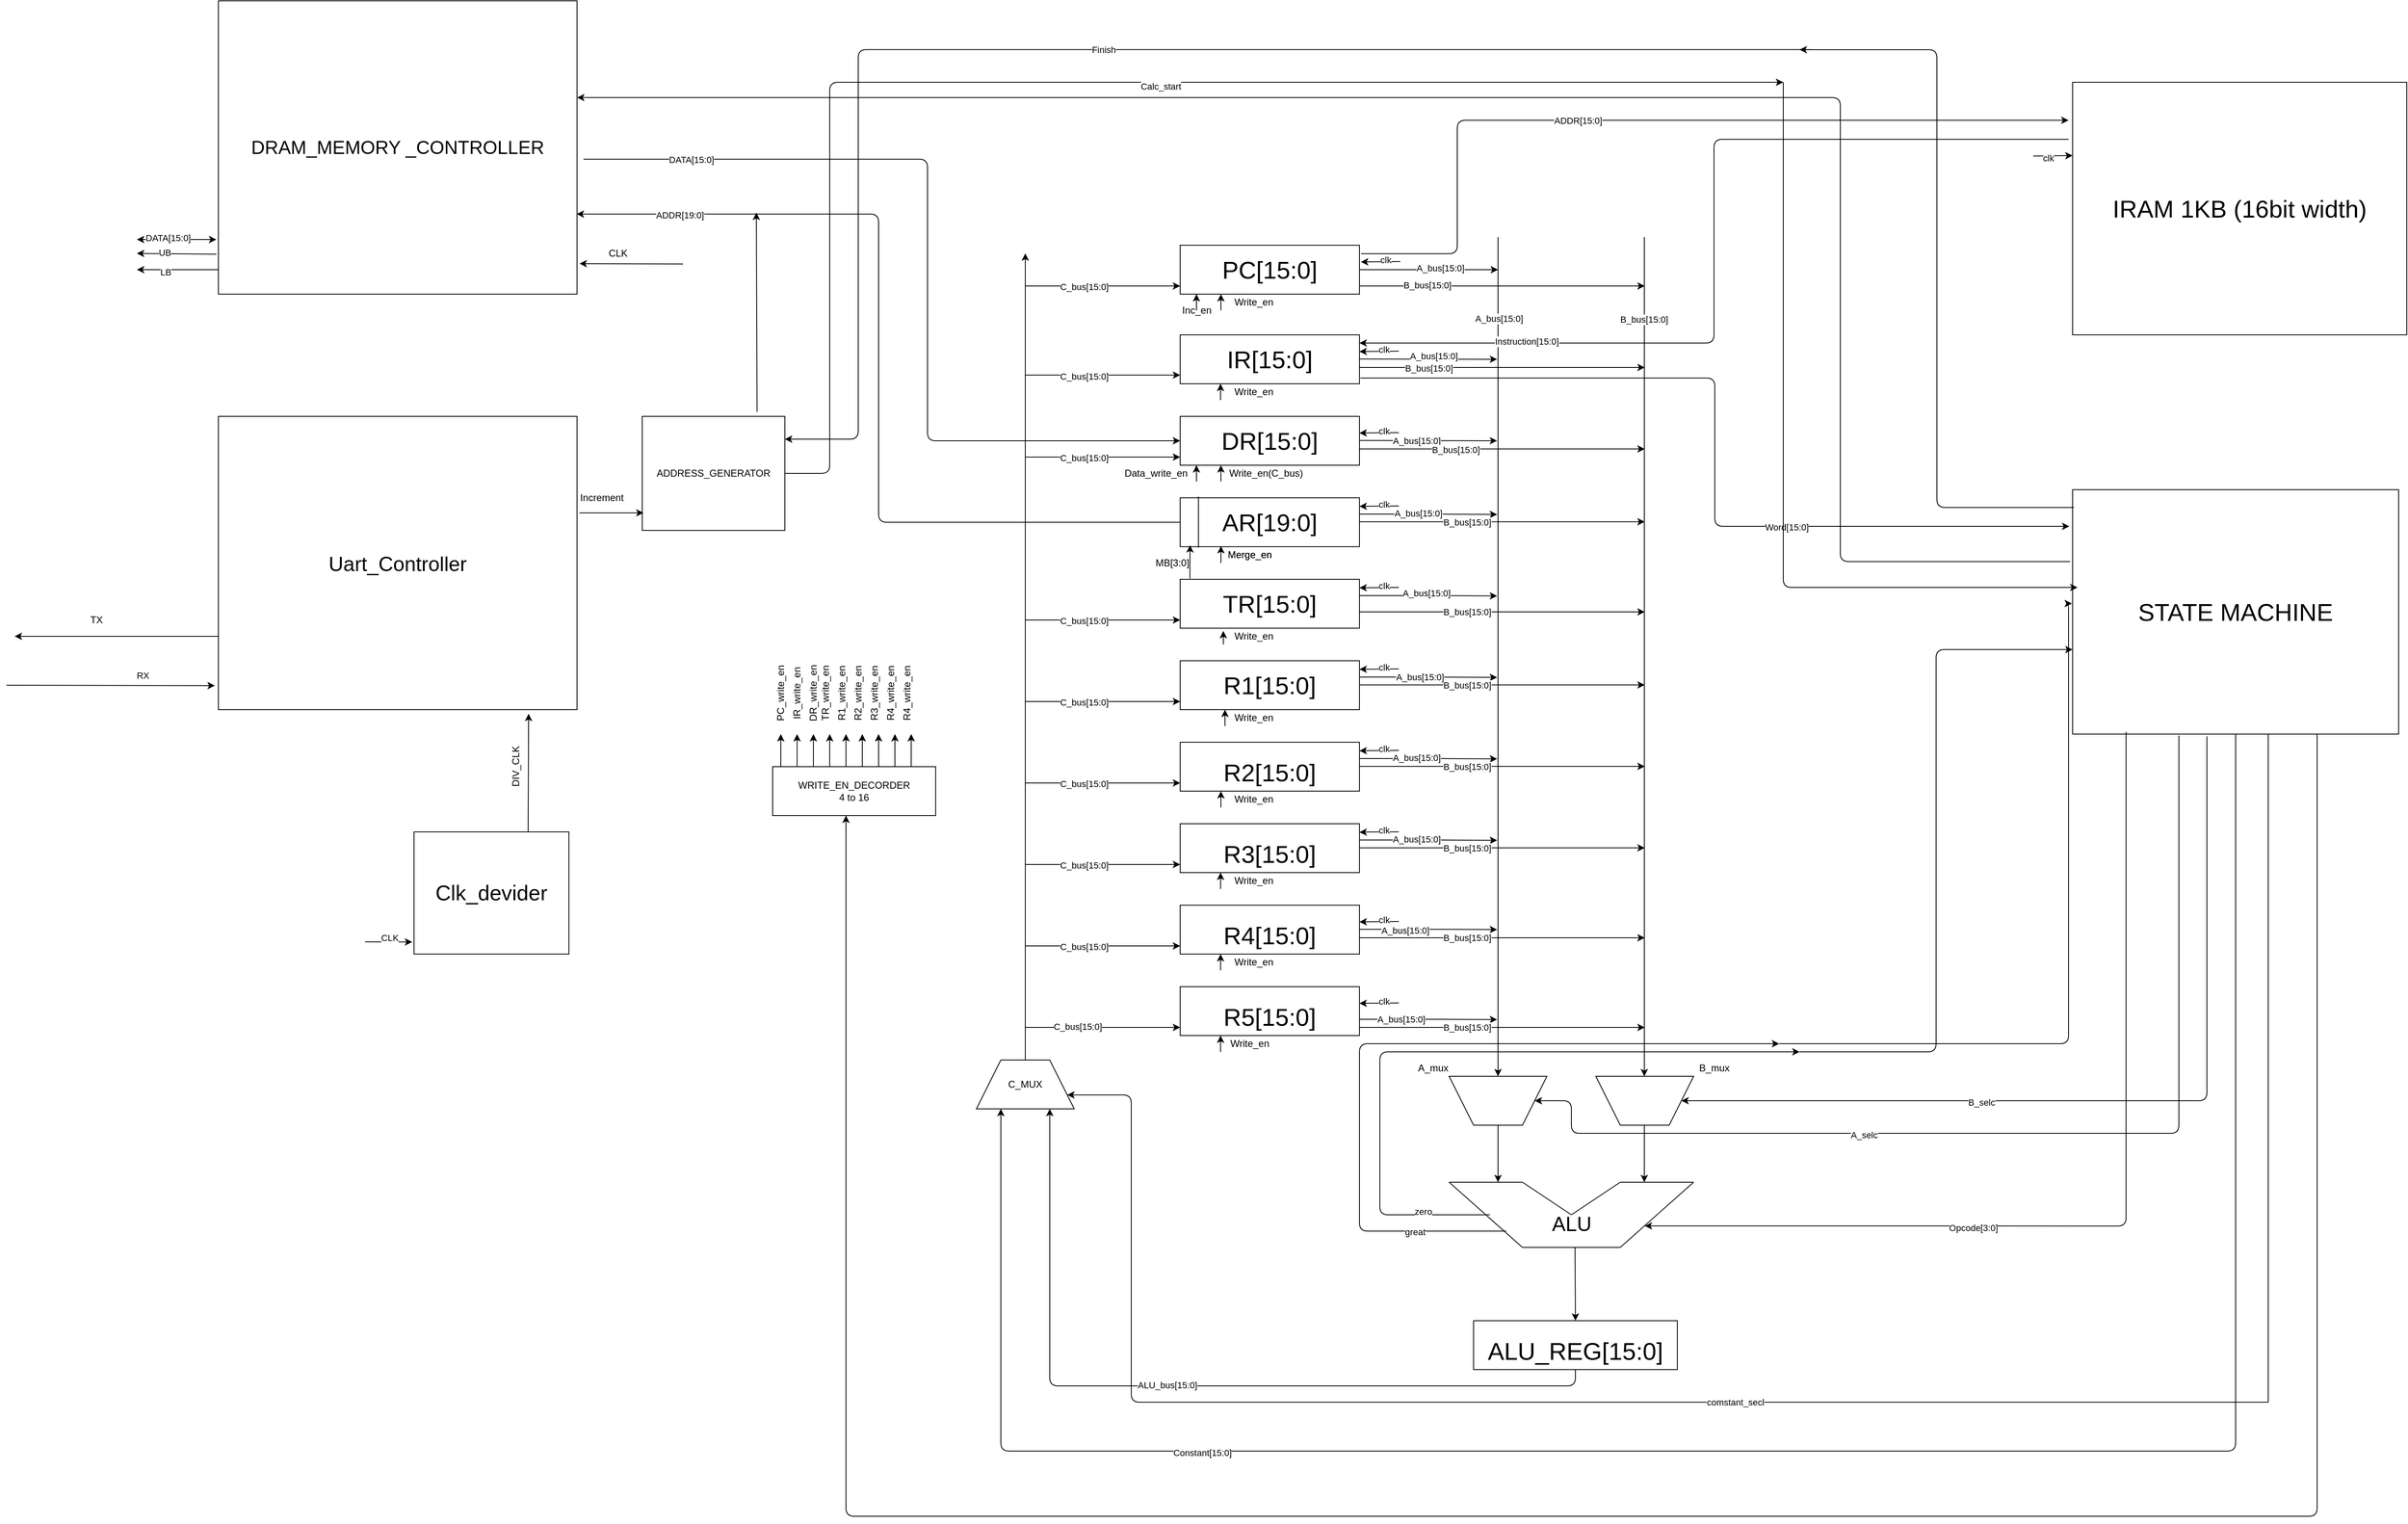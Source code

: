 <mxfile version="13.9.9" type="github">
  <diagram id="3uHAgpnk4Gxe2bnCt2p7" name="Page-1">
    <mxGraphModel dx="5250" dy="309" grid="1" gridSize="10" guides="1" tooltips="1" connect="1" arrows="1" fold="1" page="1" pageScale="1" pageWidth="4681" pageHeight="3300" math="0" shadow="0">
      <root>
        <mxCell id="0" />
        <mxCell id="1" parent="0" />
        <mxCell id="DPOnL2VAeJX04uS6cf8m-1" value="&lt;font style=&quot;font-size: 30px&quot;&gt;TR[15:0]&lt;/font&gt;" style="rounded=0;whiteSpace=wrap;html=1;strokeWidth=1;" vertex="1" parent="1">
          <mxGeometry x="900" y="740" width="220" height="60" as="geometry" />
        </mxCell>
        <mxCell id="DPOnL2VAeJX04uS6cf8m-2" value="&lt;font style=&quot;font-size: 30px&quot;&gt;IR[15:0]&lt;/font&gt;" style="rounded=0;whiteSpace=wrap;html=1;strokeWidth=1;" vertex="1" parent="1">
          <mxGeometry x="900" y="440" width="220" height="60" as="geometry" />
        </mxCell>
        <mxCell id="DPOnL2VAeJX04uS6cf8m-3" value="&lt;font style=&quot;font-size: 30px&quot;&gt;DR[15:0]&lt;/font&gt;" style="rounded=0;whiteSpace=wrap;html=1;strokeWidth=1;" vertex="1" parent="1">
          <mxGeometry x="900" y="540" width="220" height="60" as="geometry" />
        </mxCell>
        <mxCell id="DPOnL2VAeJX04uS6cf8m-4" value="&lt;font style=&quot;font-size: 30px&quot;&gt;AR[19:0]&lt;/font&gt;" style="rounded=0;whiteSpace=wrap;html=1;strokeWidth=1;" vertex="1" parent="1">
          <mxGeometry x="900" y="640" width="220" height="60" as="geometry" />
        </mxCell>
        <mxCell id="DPOnL2VAeJX04uS6cf8m-5" value="&lt;font style=&quot;font-size: 30px&quot;&gt;PC[15:0]&lt;/font&gt;" style="rounded=0;whiteSpace=wrap;html=1;strokeWidth=1;" vertex="1" parent="1">
          <mxGeometry x="900" y="330" width="220" height="60" as="geometry" />
        </mxCell>
        <mxCell id="DPOnL2VAeJX04uS6cf8m-6" value="&lt;font style=&quot;font-size: 30px&quot;&gt;R1[15:0]&lt;/font&gt;" style="rounded=0;whiteSpace=wrap;html=1;strokeWidth=1;" vertex="1" parent="1">
          <mxGeometry x="900" y="840" width="220" height="60" as="geometry" />
        </mxCell>
        <mxCell id="DPOnL2VAeJX04uS6cf8m-7" value="&lt;br&gt;&lt;font style=&quot;font-size: 30px&quot;&gt;R2[15:0]&lt;/font&gt;&lt;br&gt;" style="rounded=0;whiteSpace=wrap;html=1;strokeWidth=1;" vertex="1" parent="1">
          <mxGeometry x="900" y="940" width="220" height="60" as="geometry" />
        </mxCell>
        <mxCell id="DPOnL2VAeJX04uS6cf8m-8" value="&lt;br&gt;&lt;font style=&quot;font-size: 30px&quot;&gt;R3[15:0]&lt;/font&gt;&lt;br&gt;" style="rounded=0;whiteSpace=wrap;html=1;strokeWidth=1;" vertex="1" parent="1">
          <mxGeometry x="900" y="1040" width="220" height="60" as="geometry" />
        </mxCell>
        <mxCell id="DPOnL2VAeJX04uS6cf8m-9" value="&lt;br&gt;&lt;font style=&quot;font-size: 30px&quot;&gt;R4[15:0]&lt;/font&gt;" style="rounded=0;whiteSpace=wrap;html=1;strokeWidth=1;" vertex="1" parent="1">
          <mxGeometry x="900" y="1140" width="220" height="60" as="geometry" />
        </mxCell>
        <mxCell id="DPOnL2VAeJX04uS6cf8m-10" value="&lt;br&gt;&lt;font style=&quot;font-size: 30px&quot;&gt;R5[15:0]&lt;/font&gt;" style="rounded=0;whiteSpace=wrap;html=1;strokeWidth=1;" vertex="1" parent="1">
          <mxGeometry x="900" y="1240" width="220" height="60" as="geometry" />
        </mxCell>
        <mxCell id="DPOnL2VAeJX04uS6cf8m-11" value="" style="shape=trapezoid;perimeter=trapezoidPerimeter;whiteSpace=wrap;html=1;fixedSize=1;strokeWidth=1;rotation=-180;size=30;" vertex="1" parent="1">
          <mxGeometry x="1230" y="1350" width="120" height="60" as="geometry" />
        </mxCell>
        <mxCell id="DPOnL2VAeJX04uS6cf8m-12" value="" style="shape=trapezoid;perimeter=trapezoidPerimeter;whiteSpace=wrap;html=1;fixedSize=1;strokeWidth=1;rotation=-180;size=30;" vertex="1" parent="1">
          <mxGeometry x="1410" y="1350" width="120" height="60" as="geometry" />
        </mxCell>
        <mxCell id="DPOnL2VAeJX04uS6cf8m-13" value="&lt;div style=&quot;font-size: 30px&quot;&gt;&lt;font style=&quot;font-size: 30px&quot;&gt;IRAM 1KB (16bit width)&lt;/font&gt;&lt;/div&gt;" style="rounded=0;whiteSpace=wrap;html=1;strokeWidth=1;" vertex="1" parent="1">
          <mxGeometry x="1995" y="130" width="410" height="310" as="geometry" />
        </mxCell>
        <mxCell id="DPOnL2VAeJX04uS6cf8m-14" value="&lt;font style=&quot;font-size: 30px&quot;&gt;STATE MACHINE&lt;/font&gt;" style="rounded=0;whiteSpace=wrap;html=1;strokeWidth=1;" vertex="1" parent="1">
          <mxGeometry x="1995" y="630" width="400" height="300" as="geometry" />
        </mxCell>
        <mxCell id="DPOnL2VAeJX04uS6cf8m-15" value="" style="endArrow=none;html=1;strokeWidth=1;" edge="1" parent="1">
          <mxGeometry width="50" height="50" relative="1" as="geometry">
            <mxPoint x="1440" y="1480" as="sourcePoint" />
            <mxPoint x="1530" y="1480" as="targetPoint" />
            <Array as="points" />
          </mxGeometry>
        </mxCell>
        <mxCell id="DPOnL2VAeJX04uS6cf8m-16" value="" style="endArrow=none;html=1;strokeWidth=1;" edge="1" parent="1">
          <mxGeometry width="50" height="50" relative="1" as="geometry">
            <mxPoint x="1230" y="1480" as="sourcePoint" />
            <mxPoint x="1320" y="1480" as="targetPoint" />
            <Array as="points" />
          </mxGeometry>
        </mxCell>
        <mxCell id="DPOnL2VAeJX04uS6cf8m-17" value="" style="endArrow=none;html=1;strokeWidth=1;" edge="1" parent="1">
          <mxGeometry width="50" height="50" relative="1" as="geometry">
            <mxPoint x="1320" y="1560" as="sourcePoint" />
            <mxPoint x="1440" y="1560" as="targetPoint" />
            <Array as="points" />
          </mxGeometry>
        </mxCell>
        <mxCell id="DPOnL2VAeJX04uS6cf8m-18" value="" style="endArrow=none;html=1;strokeWidth=1;" edge="1" parent="1">
          <mxGeometry width="50" height="50" relative="1" as="geometry">
            <mxPoint x="1320" y="1560" as="sourcePoint" />
            <mxPoint x="1230" y="1480" as="targetPoint" />
          </mxGeometry>
        </mxCell>
        <mxCell id="DPOnL2VAeJX04uS6cf8m-19" value="" style="endArrow=none;html=1;strokeWidth=1;" edge="1" parent="1">
          <mxGeometry width="50" height="50" relative="1" as="geometry">
            <mxPoint x="1530" y="1480" as="sourcePoint" />
            <mxPoint x="1440" y="1560" as="targetPoint" />
          </mxGeometry>
        </mxCell>
        <mxCell id="DPOnL2VAeJX04uS6cf8m-20" value="" style="endArrow=none;html=1;strokeWidth=1;" edge="1" parent="1">
          <mxGeometry width="50" height="50" relative="1" as="geometry">
            <mxPoint x="1320" y="1480" as="sourcePoint" />
            <mxPoint x="1380" y="1520" as="targetPoint" />
          </mxGeometry>
        </mxCell>
        <mxCell id="DPOnL2VAeJX04uS6cf8m-21" value="" style="endArrow=none;html=1;strokeWidth=1;" edge="1" parent="1">
          <mxGeometry width="50" height="50" relative="1" as="geometry">
            <mxPoint x="1380" y="1520" as="sourcePoint" />
            <mxPoint x="1440" y="1480" as="targetPoint" />
          </mxGeometry>
        </mxCell>
        <mxCell id="DPOnL2VAeJX04uS6cf8m-22" value="&lt;br&gt;&lt;font style=&quot;font-size: 30px&quot;&gt;ALU_REG[15:0]&lt;/font&gt;" style="rounded=0;whiteSpace=wrap;html=1;strokeWidth=1;" vertex="1" parent="1">
          <mxGeometry x="1260" y="1650" width="250" height="60" as="geometry" />
        </mxCell>
        <mxCell id="DPOnL2VAeJX04uS6cf8m-23" value="&lt;font style=&quot;font-size: 23px&quot;&gt;DRAM_MEMORY _CONTROLLER&lt;/font&gt;" style="rounded=0;whiteSpace=wrap;html=1;strokeWidth=1;" vertex="1" parent="1">
          <mxGeometry x="-280" y="30" width="440" height="360" as="geometry" />
        </mxCell>
        <mxCell id="DPOnL2VAeJX04uS6cf8m-47" value="C_MUX" style="shape=trapezoid;perimeter=trapezoidPerimeter;whiteSpace=wrap;html=1;fixedSize=1;strokeWidth=1;rotation=0;size=30;" vertex="1" parent="1">
          <mxGeometry x="650" y="1330" width="120" height="60" as="geometry" />
        </mxCell>
        <mxCell id="DPOnL2VAeJX04uS6cf8m-49" value="" style="endArrow=classic;html=1;exitX=0.5;exitY=0;exitDx=0;exitDy=0;" edge="1" parent="1" source="DPOnL2VAeJX04uS6cf8m-47">
          <mxGeometry width="50" height="50" relative="1" as="geometry">
            <mxPoint x="970" y="1100" as="sourcePoint" />
            <mxPoint x="710" y="340" as="targetPoint" />
          </mxGeometry>
        </mxCell>
        <mxCell id="DPOnL2VAeJX04uS6cf8m-54" value="" style="endArrow=classic;html=1;" edge="1" parent="1">
          <mxGeometry width="50" height="50" relative="1" as="geometry">
            <mxPoint x="1290" y="320" as="sourcePoint" />
            <mxPoint x="1290" y="1350" as="targetPoint" />
          </mxGeometry>
        </mxCell>
        <mxCell id="DPOnL2VAeJX04uS6cf8m-127" value="A_bus[15:0]" style="edgeLabel;html=1;align=center;verticalAlign=middle;resizable=0;points=[];" vertex="1" connectable="0" parent="DPOnL2VAeJX04uS6cf8m-54">
          <mxGeometry x="-0.807" y="1" relative="1" as="geometry">
            <mxPoint as="offset" />
          </mxGeometry>
        </mxCell>
        <mxCell id="DPOnL2VAeJX04uS6cf8m-55" value="" style="endArrow=classic;html=1;" edge="1" parent="1">
          <mxGeometry width="50" height="50" relative="1" as="geometry">
            <mxPoint x="1469.5" y="320" as="sourcePoint" />
            <mxPoint x="1469.5" y="1350" as="targetPoint" />
          </mxGeometry>
        </mxCell>
        <mxCell id="DPOnL2VAeJX04uS6cf8m-128" value="B_bus[15:0]" style="edgeLabel;html=1;align=center;verticalAlign=middle;resizable=0;points=[];" vertex="1" connectable="0" parent="DPOnL2VAeJX04uS6cf8m-55">
          <mxGeometry x="-0.804" y="-1" relative="1" as="geometry">
            <mxPoint as="offset" />
          </mxGeometry>
        </mxCell>
        <mxCell id="DPOnL2VAeJX04uS6cf8m-56" value="" style="endArrow=classic;html=1;exitX=0.5;exitY=0;exitDx=0;exitDy=0;" edge="1" parent="1" source="DPOnL2VAeJX04uS6cf8m-11">
          <mxGeometry width="50" height="50" relative="1" as="geometry">
            <mxPoint x="1270" y="1260" as="sourcePoint" />
            <mxPoint x="1290" y="1480" as="targetPoint" />
          </mxGeometry>
        </mxCell>
        <mxCell id="DPOnL2VAeJX04uS6cf8m-57" value="" style="endArrow=classic;html=1;exitX=0.5;exitY=0;exitDx=0;exitDy=0;" edge="1" parent="1">
          <mxGeometry width="50" height="50" relative="1" as="geometry">
            <mxPoint x="1469.5" y="1410" as="sourcePoint" />
            <mxPoint x="1469.5" y="1480" as="targetPoint" />
          </mxGeometry>
        </mxCell>
        <mxCell id="DPOnL2VAeJX04uS6cf8m-58" value="" style="endArrow=classic;html=1;exitX=0.5;exitY=0;exitDx=0;exitDy=0;entryX=0.5;entryY=0;entryDx=0;entryDy=0;" edge="1" parent="1" target="DPOnL2VAeJX04uS6cf8m-22">
          <mxGeometry width="50" height="50" relative="1" as="geometry">
            <mxPoint x="1384.5" y="1560" as="sourcePoint" />
            <mxPoint x="1384.5" y="1630" as="targetPoint" />
          </mxGeometry>
        </mxCell>
        <mxCell id="DPOnL2VAeJX04uS6cf8m-61" value="" style="edgeStyle=elbowEdgeStyle;elbow=vertical;endArrow=classic;html=1;exitX=0.5;exitY=1;exitDx=0;exitDy=0;entryX=0.75;entryY=1;entryDx=0;entryDy=0;" edge="1" parent="1" source="DPOnL2VAeJX04uS6cf8m-22" target="DPOnL2VAeJX04uS6cf8m-47">
          <mxGeometry width="50" height="50" relative="1" as="geometry">
            <mxPoint x="1110" y="1920" as="sourcePoint" />
            <mxPoint x="710" y="1390" as="targetPoint" />
            <Array as="points">
              <mxPoint x="770" y="1730" />
              <mxPoint x="1070" y="1730" />
            </Array>
          </mxGeometry>
        </mxCell>
        <mxCell id="DPOnL2VAeJX04uS6cf8m-129" value="ALU_bus[15:0]" style="edgeLabel;html=1;align=center;verticalAlign=middle;resizable=0;points=[];" vertex="1" connectable="0" parent="DPOnL2VAeJX04uS6cf8m-61">
          <mxGeometry x="0.038" y="-1" relative="1" as="geometry">
            <mxPoint as="offset" />
          </mxGeometry>
        </mxCell>
        <mxCell id="DPOnL2VAeJX04uS6cf8m-64" value="" style="endArrow=classic;html=1;entryX=1.008;entryY=0.341;entryDx=0;entryDy=0;entryPerimeter=0;" edge="1" parent="1" target="DPOnL2VAeJX04uS6cf8m-5">
          <mxGeometry width="50" height="50" relative="1" as="geometry">
            <mxPoint x="1170" y="350" as="sourcePoint" />
            <mxPoint x="1220" y="300" as="targetPoint" />
          </mxGeometry>
        </mxCell>
        <mxCell id="DPOnL2VAeJX04uS6cf8m-65" value="clk" style="edgeLabel;html=1;align=center;verticalAlign=middle;resizable=0;points=[];" vertex="1" connectable="0" parent="DPOnL2VAeJX04uS6cf8m-64">
          <mxGeometry x="-0.253" y="-2" relative="1" as="geometry">
            <mxPoint as="offset" />
          </mxGeometry>
        </mxCell>
        <mxCell id="DPOnL2VAeJX04uS6cf8m-66" value="" style="endArrow=classic;html=1;entryX=1.008;entryY=0.341;entryDx=0;entryDy=0;entryPerimeter=0;" edge="1" parent="1">
          <mxGeometry width="50" height="50" relative="1" as="geometry">
            <mxPoint x="1168.24" y="460.0" as="sourcePoint" />
            <mxPoint x="1120" y="460.46" as="targetPoint" />
          </mxGeometry>
        </mxCell>
        <mxCell id="DPOnL2VAeJX04uS6cf8m-67" value="clk" style="edgeLabel;html=1;align=center;verticalAlign=middle;resizable=0;points=[];" vertex="1" connectable="0" parent="DPOnL2VAeJX04uS6cf8m-66">
          <mxGeometry x="-0.253" y="-2" relative="1" as="geometry">
            <mxPoint as="offset" />
          </mxGeometry>
        </mxCell>
        <mxCell id="DPOnL2VAeJX04uS6cf8m-68" value="" style="endArrow=classic;html=1;entryX=1.008;entryY=0.341;entryDx=0;entryDy=0;entryPerimeter=0;" edge="1" parent="1">
          <mxGeometry width="50" height="50" relative="1" as="geometry">
            <mxPoint x="1168.24" y="560.0" as="sourcePoint" />
            <mxPoint x="1120" y="560.46" as="targetPoint" />
          </mxGeometry>
        </mxCell>
        <mxCell id="DPOnL2VAeJX04uS6cf8m-69" value="clk" style="edgeLabel;html=1;align=center;verticalAlign=middle;resizable=0;points=[];" vertex="1" connectable="0" parent="DPOnL2VAeJX04uS6cf8m-68">
          <mxGeometry x="-0.253" y="-2" relative="1" as="geometry">
            <mxPoint as="offset" />
          </mxGeometry>
        </mxCell>
        <mxCell id="DPOnL2VAeJX04uS6cf8m-70" value="" style="endArrow=classic;html=1;entryX=1.008;entryY=0.341;entryDx=0;entryDy=0;entryPerimeter=0;" edge="1" parent="1">
          <mxGeometry width="50" height="50" relative="1" as="geometry">
            <mxPoint x="1168.24" y="650.0" as="sourcePoint" />
            <mxPoint x="1120" y="650.46" as="targetPoint" />
          </mxGeometry>
        </mxCell>
        <mxCell id="DPOnL2VAeJX04uS6cf8m-71" value="clk" style="edgeLabel;html=1;align=center;verticalAlign=middle;resizable=0;points=[];" vertex="1" connectable="0" parent="DPOnL2VAeJX04uS6cf8m-70">
          <mxGeometry x="-0.253" y="-2" relative="1" as="geometry">
            <mxPoint as="offset" />
          </mxGeometry>
        </mxCell>
        <mxCell id="DPOnL2VAeJX04uS6cf8m-72" value="" style="endArrow=classic;html=1;entryX=1.008;entryY=0.341;entryDx=0;entryDy=0;entryPerimeter=0;" edge="1" parent="1">
          <mxGeometry width="50" height="50" relative="1" as="geometry">
            <mxPoint x="1168.24" y="750.0" as="sourcePoint" />
            <mxPoint x="1120" y="750.46" as="targetPoint" />
          </mxGeometry>
        </mxCell>
        <mxCell id="DPOnL2VAeJX04uS6cf8m-73" value="clk" style="edgeLabel;html=1;align=center;verticalAlign=middle;resizable=0;points=[];" vertex="1" connectable="0" parent="DPOnL2VAeJX04uS6cf8m-72">
          <mxGeometry x="-0.253" y="-2" relative="1" as="geometry">
            <mxPoint as="offset" />
          </mxGeometry>
        </mxCell>
        <mxCell id="DPOnL2VAeJX04uS6cf8m-74" value="" style="endArrow=classic;html=1;entryX=1.008;entryY=0.341;entryDx=0;entryDy=0;entryPerimeter=0;" edge="1" parent="1">
          <mxGeometry width="50" height="50" relative="1" as="geometry">
            <mxPoint x="1168.24" y="850.0" as="sourcePoint" />
            <mxPoint x="1120" y="850.46" as="targetPoint" />
          </mxGeometry>
        </mxCell>
        <mxCell id="DPOnL2VAeJX04uS6cf8m-75" value="clk" style="edgeLabel;html=1;align=center;verticalAlign=middle;resizable=0;points=[];" vertex="1" connectable="0" parent="DPOnL2VAeJX04uS6cf8m-74">
          <mxGeometry x="-0.253" y="-2" relative="1" as="geometry">
            <mxPoint as="offset" />
          </mxGeometry>
        </mxCell>
        <mxCell id="DPOnL2VAeJX04uS6cf8m-76" value="" style="endArrow=classic;html=1;entryX=1.008;entryY=0.341;entryDx=0;entryDy=0;entryPerimeter=0;" edge="1" parent="1">
          <mxGeometry width="50" height="50" relative="1" as="geometry">
            <mxPoint x="1168.24" y="950.0" as="sourcePoint" />
            <mxPoint x="1120" y="950.46" as="targetPoint" />
          </mxGeometry>
        </mxCell>
        <mxCell id="DPOnL2VAeJX04uS6cf8m-77" value="clk" style="edgeLabel;html=1;align=center;verticalAlign=middle;resizable=0;points=[];" vertex="1" connectable="0" parent="DPOnL2VAeJX04uS6cf8m-76">
          <mxGeometry x="-0.253" y="-2" relative="1" as="geometry">
            <mxPoint as="offset" />
          </mxGeometry>
        </mxCell>
        <mxCell id="DPOnL2VAeJX04uS6cf8m-78" value="" style="endArrow=classic;html=1;entryX=1.008;entryY=0.341;entryDx=0;entryDy=0;entryPerimeter=0;" edge="1" parent="1">
          <mxGeometry width="50" height="50" relative="1" as="geometry">
            <mxPoint x="1168.24" y="1050" as="sourcePoint" />
            <mxPoint x="1120" y="1050.46" as="targetPoint" />
            <Array as="points">
              <mxPoint x="1138.24" y="1050" />
            </Array>
          </mxGeometry>
        </mxCell>
        <mxCell id="DPOnL2VAeJX04uS6cf8m-79" value="clk" style="edgeLabel;html=1;align=center;verticalAlign=middle;resizable=0;points=[];" vertex="1" connectable="0" parent="DPOnL2VAeJX04uS6cf8m-78">
          <mxGeometry x="-0.253" y="-2" relative="1" as="geometry">
            <mxPoint as="offset" />
          </mxGeometry>
        </mxCell>
        <mxCell id="DPOnL2VAeJX04uS6cf8m-80" value="" style="endArrow=classic;html=1;entryX=1.008;entryY=0.341;entryDx=0;entryDy=0;entryPerimeter=0;" edge="1" parent="1">
          <mxGeometry width="50" height="50" relative="1" as="geometry">
            <mxPoint x="1168.24" y="1160" as="sourcePoint" />
            <mxPoint x="1120" y="1160.46" as="targetPoint" />
          </mxGeometry>
        </mxCell>
        <mxCell id="DPOnL2VAeJX04uS6cf8m-81" value="clk" style="edgeLabel;html=1;align=center;verticalAlign=middle;resizable=0;points=[];" vertex="1" connectable="0" parent="DPOnL2VAeJX04uS6cf8m-80">
          <mxGeometry x="-0.253" y="-2" relative="1" as="geometry">
            <mxPoint as="offset" />
          </mxGeometry>
        </mxCell>
        <mxCell id="DPOnL2VAeJX04uS6cf8m-82" value="" style="endArrow=classic;html=1;entryX=1.008;entryY=0.341;entryDx=0;entryDy=0;entryPerimeter=0;" edge="1" parent="1">
          <mxGeometry width="50" height="50" relative="1" as="geometry">
            <mxPoint x="1168.24" y="1260" as="sourcePoint" />
            <mxPoint x="1120" y="1260.46" as="targetPoint" />
          </mxGeometry>
        </mxCell>
        <mxCell id="DPOnL2VAeJX04uS6cf8m-83" value="clk" style="edgeLabel;html=1;align=center;verticalAlign=middle;resizable=0;points=[];" vertex="1" connectable="0" parent="DPOnL2VAeJX04uS6cf8m-82">
          <mxGeometry x="-0.253" y="-2" relative="1" as="geometry">
            <mxPoint as="offset" />
          </mxGeometry>
        </mxCell>
        <mxCell id="DPOnL2VAeJX04uS6cf8m-84" value="" style="endArrow=classic;html=1;exitX=1;exitY=0.5;exitDx=0;exitDy=0;" edge="1" parent="1" source="DPOnL2VAeJX04uS6cf8m-5">
          <mxGeometry width="50" height="50" relative="1" as="geometry">
            <mxPoint x="1150" y="750" as="sourcePoint" />
            <mxPoint x="1290" y="360" as="targetPoint" />
          </mxGeometry>
        </mxCell>
        <mxCell id="DPOnL2VAeJX04uS6cf8m-99" value="A_bus[15:0]" style="edgeLabel;html=1;align=center;verticalAlign=middle;resizable=0;points=[];" vertex="1" connectable="0" parent="DPOnL2VAeJX04uS6cf8m-84">
          <mxGeometry x="0.157" y="2" relative="1" as="geometry">
            <mxPoint as="offset" />
          </mxGeometry>
        </mxCell>
        <mxCell id="DPOnL2VAeJX04uS6cf8m-85" value="" style="endArrow=classic;html=1;exitX=1.005;exitY=0.827;exitDx=0;exitDy=0;exitPerimeter=0;" edge="1" parent="1">
          <mxGeometry width="50" height="50" relative="1" as="geometry">
            <mxPoint x="1120" y="469.58" as="sourcePoint" />
            <mxPoint x="1288.9" y="469.96" as="targetPoint" />
          </mxGeometry>
        </mxCell>
        <mxCell id="DPOnL2VAeJX04uS6cf8m-86" value="" style="endArrow=classic;html=1;exitX=1.005;exitY=0.827;exitDx=0;exitDy=0;exitPerimeter=0;" edge="1" parent="1">
          <mxGeometry width="50" height="50" relative="1" as="geometry">
            <mxPoint x="1120" y="569.58" as="sourcePoint" />
            <mxPoint x="1288.9" y="569.96" as="targetPoint" />
          </mxGeometry>
        </mxCell>
        <mxCell id="DPOnL2VAeJX04uS6cf8m-103" value="A_bus[15:0]" style="edgeLabel;html=1;align=center;verticalAlign=middle;resizable=0;points=[];" vertex="1" connectable="0" parent="DPOnL2VAeJX04uS6cf8m-86">
          <mxGeometry x="-0.179" relative="1" as="geometry">
            <mxPoint as="offset" />
          </mxGeometry>
        </mxCell>
        <mxCell id="DPOnL2VAeJX04uS6cf8m-87" value="" style="endArrow=classic;html=1;exitX=1.005;exitY=0.827;exitDx=0;exitDy=0;exitPerimeter=0;" edge="1" parent="1">
          <mxGeometry width="50" height="50" relative="1" as="geometry">
            <mxPoint x="1120" y="660" as="sourcePoint" />
            <mxPoint x="1288.9" y="660.38" as="targetPoint" />
            <Array as="points">
              <mxPoint x="1210" y="660" />
            </Array>
          </mxGeometry>
        </mxCell>
        <mxCell id="DPOnL2VAeJX04uS6cf8m-105" value="A_bus[15:0]" style="edgeLabel;html=1;align=center;verticalAlign=middle;resizable=0;points=[];" vertex="1" connectable="0" parent="DPOnL2VAeJX04uS6cf8m-87">
          <mxGeometry x="-0.146" y="1" relative="1" as="geometry">
            <mxPoint as="offset" />
          </mxGeometry>
        </mxCell>
        <mxCell id="DPOnL2VAeJX04uS6cf8m-88" value="" style="endArrow=classic;html=1;exitX=1.005;exitY=0.827;exitDx=0;exitDy=0;exitPerimeter=0;" edge="1" parent="1">
          <mxGeometry width="50" height="50" relative="1" as="geometry">
            <mxPoint x="1120" y="760" as="sourcePoint" />
            <mxPoint x="1288.9" y="760.38" as="targetPoint" />
            <Array as="points">
              <mxPoint x="1210" y="760" />
            </Array>
          </mxGeometry>
        </mxCell>
        <mxCell id="DPOnL2VAeJX04uS6cf8m-107" value="A_bus[15:0]" style="edgeLabel;html=1;align=center;verticalAlign=middle;resizable=0;points=[];" vertex="1" connectable="0" parent="DPOnL2VAeJX04uS6cf8m-88">
          <mxGeometry x="-0.032" y="3" relative="1" as="geometry">
            <mxPoint as="offset" />
          </mxGeometry>
        </mxCell>
        <mxCell id="DPOnL2VAeJX04uS6cf8m-89" value="" style="endArrow=classic;html=1;exitX=1.005;exitY=0.827;exitDx=0;exitDy=0;exitPerimeter=0;" edge="1" parent="1">
          <mxGeometry width="50" height="50" relative="1" as="geometry">
            <mxPoint x="1120" y="860" as="sourcePoint" />
            <mxPoint x="1288.9" y="860.38" as="targetPoint" />
            <Array as="points">
              <mxPoint x="1210" y="860" />
            </Array>
          </mxGeometry>
        </mxCell>
        <mxCell id="DPOnL2VAeJX04uS6cf8m-110" value="A_bus[15:0]" style="edgeLabel;html=1;align=center;verticalAlign=middle;resizable=0;points=[];" vertex="1" connectable="0" parent="DPOnL2VAeJX04uS6cf8m-89">
          <mxGeometry x="-0.122" relative="1" as="geometry">
            <mxPoint as="offset" />
          </mxGeometry>
        </mxCell>
        <mxCell id="DPOnL2VAeJX04uS6cf8m-90" value="" style="endArrow=classic;html=1;exitX=1.005;exitY=0.827;exitDx=0;exitDy=0;exitPerimeter=0;" edge="1" parent="1">
          <mxGeometry width="50" height="50" relative="1" as="geometry">
            <mxPoint x="1120" y="960" as="sourcePoint" />
            <mxPoint x="1288.9" y="960.38" as="targetPoint" />
            <Array as="points">
              <mxPoint x="1210" y="960" />
            </Array>
          </mxGeometry>
        </mxCell>
        <mxCell id="DPOnL2VAeJX04uS6cf8m-113" value="A_bus[15:0]" style="edgeLabel;html=1;align=center;verticalAlign=middle;resizable=0;points=[];" vertex="1" connectable="0" parent="DPOnL2VAeJX04uS6cf8m-90">
          <mxGeometry x="-0.171" y="1" relative="1" as="geometry">
            <mxPoint as="offset" />
          </mxGeometry>
        </mxCell>
        <mxCell id="DPOnL2VAeJX04uS6cf8m-91" value="" style="endArrow=classic;html=1;exitX=1.005;exitY=0.827;exitDx=0;exitDy=0;exitPerimeter=0;" edge="1" parent="1">
          <mxGeometry width="50" height="50" relative="1" as="geometry">
            <mxPoint x="1120" y="1060" as="sourcePoint" />
            <mxPoint x="1288.9" y="1060.38" as="targetPoint" />
            <Array as="points">
              <mxPoint x="1210" y="1060" />
            </Array>
          </mxGeometry>
        </mxCell>
        <mxCell id="DPOnL2VAeJX04uS6cf8m-122" value="A_bus[15:0]" style="edgeLabel;html=1;align=center;verticalAlign=middle;resizable=0;points=[];" vertex="1" connectable="0" parent="DPOnL2VAeJX04uS6cf8m-91">
          <mxGeometry x="-0.179" y="1" relative="1" as="geometry">
            <mxPoint as="offset" />
          </mxGeometry>
        </mxCell>
        <mxCell id="DPOnL2VAeJX04uS6cf8m-92" value="" style="endArrow=classic;html=1;exitX=1.005;exitY=0.827;exitDx=0;exitDy=0;exitPerimeter=0;" edge="1" parent="1">
          <mxGeometry width="50" height="50" relative="1" as="geometry">
            <mxPoint x="1120" y="1169.58" as="sourcePoint" />
            <mxPoint x="1288.9" y="1169.96" as="targetPoint" />
            <Array as="points">
              <mxPoint x="1210" y="1169.58" />
            </Array>
          </mxGeometry>
        </mxCell>
        <mxCell id="DPOnL2VAeJX04uS6cf8m-123" value="A_bus[15:0]" style="edgeLabel;html=1;align=center;verticalAlign=middle;resizable=0;points=[];" vertex="1" connectable="0" parent="DPOnL2VAeJX04uS6cf8m-92">
          <mxGeometry x="-0.334" y="-1" relative="1" as="geometry">
            <mxPoint as="offset" />
          </mxGeometry>
        </mxCell>
        <mxCell id="DPOnL2VAeJX04uS6cf8m-93" value="" style="endArrow=classic;html=1;exitX=1.005;exitY=0.827;exitDx=0;exitDy=0;exitPerimeter=0;" edge="1" parent="1">
          <mxGeometry width="50" height="50" relative="1" as="geometry">
            <mxPoint x="1120" y="1280" as="sourcePoint" />
            <mxPoint x="1288.9" y="1280.38" as="targetPoint" />
            <Array as="points">
              <mxPoint x="1210" y="1280" />
            </Array>
          </mxGeometry>
        </mxCell>
        <mxCell id="DPOnL2VAeJX04uS6cf8m-124" value="A_bus[15:0]" style="edgeLabel;html=1;align=center;verticalAlign=middle;resizable=0;points=[];" vertex="1" connectable="0" parent="DPOnL2VAeJX04uS6cf8m-93">
          <mxGeometry x="-0.399" relative="1" as="geometry">
            <mxPoint as="offset" />
          </mxGeometry>
        </mxCell>
        <mxCell id="DPOnL2VAeJX04uS6cf8m-94" value="" style="endArrow=classic;html=1;exitX=1;exitY=0.5;exitDx=0;exitDy=0;" edge="1" parent="1">
          <mxGeometry width="50" height="50" relative="1" as="geometry">
            <mxPoint x="1120" y="380" as="sourcePoint" />
            <mxPoint x="1470" y="380" as="targetPoint" />
          </mxGeometry>
        </mxCell>
        <mxCell id="DPOnL2VAeJX04uS6cf8m-98" value="B_bus[15:0]" style="edgeLabel;html=1;align=center;verticalAlign=middle;resizable=0;points=[];" vertex="1" connectable="0" parent="DPOnL2VAeJX04uS6cf8m-94">
          <mxGeometry x="-0.529" y="1" relative="1" as="geometry">
            <mxPoint as="offset" />
          </mxGeometry>
        </mxCell>
        <mxCell id="DPOnL2VAeJX04uS6cf8m-95" value="" style="endArrow=classic;html=1;exitX=1;exitY=0.5;exitDx=0;exitDy=0;" edge="1" parent="1">
          <mxGeometry width="50" height="50" relative="1" as="geometry">
            <mxPoint x="1120" y="480" as="sourcePoint" />
            <mxPoint x="1470" y="480" as="targetPoint" />
          </mxGeometry>
        </mxCell>
        <mxCell id="DPOnL2VAeJX04uS6cf8m-102" value="B_bus[15:0]" style="edgeLabel;html=1;align=center;verticalAlign=middle;resizable=0;points=[];" vertex="1" connectable="0" parent="DPOnL2VAeJX04uS6cf8m-95">
          <mxGeometry x="-0.513" y="-1" relative="1" as="geometry">
            <mxPoint as="offset" />
          </mxGeometry>
        </mxCell>
        <mxCell id="DPOnL2VAeJX04uS6cf8m-96" value="" style="endArrow=classic;html=1;exitX=1;exitY=0.5;exitDx=0;exitDy=0;" edge="1" parent="1">
          <mxGeometry width="50" height="50" relative="1" as="geometry">
            <mxPoint x="1120" y="580" as="sourcePoint" />
            <mxPoint x="1470" y="580" as="targetPoint" />
          </mxGeometry>
        </mxCell>
        <mxCell id="DPOnL2VAeJX04uS6cf8m-104" value="B_bus[15:0]" style="edgeLabel;html=1;align=center;verticalAlign=middle;resizable=0;points=[];" vertex="1" connectable="0" parent="DPOnL2VAeJX04uS6cf8m-96">
          <mxGeometry x="-0.328" y="-1" relative="1" as="geometry">
            <mxPoint as="offset" />
          </mxGeometry>
        </mxCell>
        <mxCell id="DPOnL2VAeJX04uS6cf8m-97" value="" style="endArrow=classic;html=1;exitX=1;exitY=0.5;exitDx=0;exitDy=0;" edge="1" parent="1">
          <mxGeometry width="50" height="50" relative="1" as="geometry">
            <mxPoint x="1120" y="669.41" as="sourcePoint" />
            <mxPoint x="1470" y="669.41" as="targetPoint" />
          </mxGeometry>
        </mxCell>
        <mxCell id="DPOnL2VAeJX04uS6cf8m-106" value="B_bus[15:0]" style="edgeLabel;html=1;align=center;verticalAlign=middle;resizable=0;points=[];" vertex="1" connectable="0" parent="DPOnL2VAeJX04uS6cf8m-97">
          <mxGeometry x="-0.249" relative="1" as="geometry">
            <mxPoint as="offset" />
          </mxGeometry>
        </mxCell>
        <mxCell id="DPOnL2VAeJX04uS6cf8m-101" value="A_bus[15:0]" style="edgeLabel;html=1;align=center;verticalAlign=middle;resizable=0;points=[];" vertex="1" connectable="0" parent="1">
          <mxGeometry x="1210.001" y="490.0" as="geometry">
            <mxPoint x="1" y="-24" as="offset" />
          </mxGeometry>
        </mxCell>
        <mxCell id="DPOnL2VAeJX04uS6cf8m-108" value="" style="endArrow=classic;html=1;exitX=1;exitY=0.5;exitDx=0;exitDy=0;" edge="1" parent="1">
          <mxGeometry width="50" height="50" relative="1" as="geometry">
            <mxPoint x="1120" y="780.0" as="sourcePoint" />
            <mxPoint x="1470" y="780.0" as="targetPoint" />
          </mxGeometry>
        </mxCell>
        <mxCell id="DPOnL2VAeJX04uS6cf8m-109" value="B_bus[15:0]" style="edgeLabel;html=1;align=center;verticalAlign=middle;resizable=0;points=[];" vertex="1" connectable="0" parent="DPOnL2VAeJX04uS6cf8m-108">
          <mxGeometry x="-0.249" relative="1" as="geometry">
            <mxPoint as="offset" />
          </mxGeometry>
        </mxCell>
        <mxCell id="DPOnL2VAeJX04uS6cf8m-111" value="" style="endArrow=classic;html=1;exitX=1;exitY=0.5;exitDx=0;exitDy=0;" edge="1" parent="1">
          <mxGeometry width="50" height="50" relative="1" as="geometry">
            <mxPoint x="1120" y="869.66" as="sourcePoint" />
            <mxPoint x="1470" y="869.66" as="targetPoint" />
          </mxGeometry>
        </mxCell>
        <mxCell id="DPOnL2VAeJX04uS6cf8m-112" value="B_bus[15:0]" style="edgeLabel;html=1;align=center;verticalAlign=middle;resizable=0;points=[];" vertex="1" connectable="0" parent="DPOnL2VAeJX04uS6cf8m-111">
          <mxGeometry x="-0.249" relative="1" as="geometry">
            <mxPoint as="offset" />
          </mxGeometry>
        </mxCell>
        <mxCell id="DPOnL2VAeJX04uS6cf8m-114" value="" style="endArrow=classic;html=1;exitX=1;exitY=0.5;exitDx=0;exitDy=0;" edge="1" parent="1">
          <mxGeometry width="50" height="50" relative="1" as="geometry">
            <mxPoint x="1120" y="969.66" as="sourcePoint" />
            <mxPoint x="1470" y="969.66" as="targetPoint" />
          </mxGeometry>
        </mxCell>
        <mxCell id="DPOnL2VAeJX04uS6cf8m-115" value="B_bus[15:0]" style="edgeLabel;html=1;align=center;verticalAlign=middle;resizable=0;points=[];" vertex="1" connectable="0" parent="DPOnL2VAeJX04uS6cf8m-114">
          <mxGeometry x="-0.249" relative="1" as="geometry">
            <mxPoint as="offset" />
          </mxGeometry>
        </mxCell>
        <mxCell id="DPOnL2VAeJX04uS6cf8m-116" value="" style="endArrow=classic;html=1;exitX=1;exitY=0.5;exitDx=0;exitDy=0;" edge="1" parent="1">
          <mxGeometry width="50" height="50" relative="1" as="geometry">
            <mxPoint x="1120" y="1069.66" as="sourcePoint" />
            <mxPoint x="1470" y="1069.66" as="targetPoint" />
          </mxGeometry>
        </mxCell>
        <mxCell id="DPOnL2VAeJX04uS6cf8m-117" value="B_bus[15:0]" style="edgeLabel;html=1;align=center;verticalAlign=middle;resizable=0;points=[];" vertex="1" connectable="0" parent="DPOnL2VAeJX04uS6cf8m-116">
          <mxGeometry x="-0.249" relative="1" as="geometry">
            <mxPoint as="offset" />
          </mxGeometry>
        </mxCell>
        <mxCell id="DPOnL2VAeJX04uS6cf8m-118" value="" style="endArrow=classic;html=1;exitX=1;exitY=0.5;exitDx=0;exitDy=0;" edge="1" parent="1">
          <mxGeometry width="50" height="50" relative="1" as="geometry">
            <mxPoint x="1120" y="1180" as="sourcePoint" />
            <mxPoint x="1470" y="1180" as="targetPoint" />
          </mxGeometry>
        </mxCell>
        <mxCell id="DPOnL2VAeJX04uS6cf8m-119" value="B_bus[15:0]" style="edgeLabel;html=1;align=center;verticalAlign=middle;resizable=0;points=[];" vertex="1" connectable="0" parent="DPOnL2VAeJX04uS6cf8m-118">
          <mxGeometry x="-0.249" relative="1" as="geometry">
            <mxPoint as="offset" />
          </mxGeometry>
        </mxCell>
        <mxCell id="DPOnL2VAeJX04uS6cf8m-120" value="" style="endArrow=classic;html=1;exitX=1;exitY=0.5;exitDx=0;exitDy=0;" edge="1" parent="1">
          <mxGeometry width="50" height="50" relative="1" as="geometry">
            <mxPoint x="1120" y="1290" as="sourcePoint" />
            <mxPoint x="1470" y="1290" as="targetPoint" />
          </mxGeometry>
        </mxCell>
        <mxCell id="DPOnL2VAeJX04uS6cf8m-121" value="B_bus[15:0]" style="edgeLabel;html=1;align=center;verticalAlign=middle;resizable=0;points=[];" vertex="1" connectable="0" parent="DPOnL2VAeJX04uS6cf8m-120">
          <mxGeometry x="-0.249" relative="1" as="geometry">
            <mxPoint as="offset" />
          </mxGeometry>
        </mxCell>
        <mxCell id="DPOnL2VAeJX04uS6cf8m-125" value="A_mux" style="text;html=1;align=center;verticalAlign=middle;resizable=0;points=[];autosize=1;" vertex="1" parent="1">
          <mxGeometry x="1185" y="1330" width="50" height="20" as="geometry" />
        </mxCell>
        <mxCell id="DPOnL2VAeJX04uS6cf8m-126" value="B_mux" style="text;html=1;align=center;verticalAlign=middle;resizable=0;points=[];autosize=1;" vertex="1" parent="1">
          <mxGeometry x="1530" y="1330" width="50" height="20" as="geometry" />
        </mxCell>
        <mxCell id="DPOnL2VAeJX04uS6cf8m-131" value="" style="endArrow=classic;html=1;entryX=-0.025;entryY=0.5;entryDx=0;entryDy=0;entryPerimeter=0;" edge="1" parent="1">
          <mxGeometry width="50" height="50" relative="1" as="geometry">
            <mxPoint x="710" y="1190" as="sourcePoint" />
            <mxPoint x="900" y="1190" as="targetPoint" />
          </mxGeometry>
        </mxCell>
        <mxCell id="DPOnL2VAeJX04uS6cf8m-134" value="C_bus[15:0]" style="edgeLabel;html=1;align=center;verticalAlign=middle;resizable=0;points=[];" vertex="1" connectable="0" parent="DPOnL2VAeJX04uS6cf8m-131">
          <mxGeometry x="-0.244" y="-1" relative="1" as="geometry">
            <mxPoint as="offset" />
          </mxGeometry>
        </mxCell>
        <mxCell id="DPOnL2VAeJX04uS6cf8m-132" value="" style="endArrow=classic;html=1;entryX=-0.025;entryY=0.5;entryDx=0;entryDy=0;entryPerimeter=0;" edge="1" parent="1">
          <mxGeometry width="50" height="50" relative="1" as="geometry">
            <mxPoint x="710" y="1290" as="sourcePoint" />
            <mxPoint x="900" y="1290" as="targetPoint" />
          </mxGeometry>
        </mxCell>
        <mxCell id="DPOnL2VAeJX04uS6cf8m-133" value="C_bus[15:0]" style="edgeLabel;html=1;align=center;verticalAlign=middle;resizable=0;points=[];" vertex="1" connectable="0" parent="DPOnL2VAeJX04uS6cf8m-132">
          <mxGeometry x="-0.334" y="1" relative="1" as="geometry">
            <mxPoint as="offset" />
          </mxGeometry>
        </mxCell>
        <mxCell id="DPOnL2VAeJX04uS6cf8m-135" value="" style="endArrow=classic;html=1;entryX=-0.025;entryY=0.5;entryDx=0;entryDy=0;entryPerimeter=0;" edge="1" parent="1">
          <mxGeometry width="50" height="50" relative="1" as="geometry">
            <mxPoint x="710" y="1090" as="sourcePoint" />
            <mxPoint x="900" y="1090" as="targetPoint" />
          </mxGeometry>
        </mxCell>
        <mxCell id="DPOnL2VAeJX04uS6cf8m-136" value="C_bus[15:0]" style="edgeLabel;html=1;align=center;verticalAlign=middle;resizable=0;points=[];" vertex="1" connectable="0" parent="DPOnL2VAeJX04uS6cf8m-135">
          <mxGeometry x="-0.244" y="-1" relative="1" as="geometry">
            <mxPoint as="offset" />
          </mxGeometry>
        </mxCell>
        <mxCell id="DPOnL2VAeJX04uS6cf8m-137" value="" style="endArrow=classic;html=1;entryX=-0.025;entryY=0.5;entryDx=0;entryDy=0;entryPerimeter=0;" edge="1" parent="1">
          <mxGeometry width="50" height="50" relative="1" as="geometry">
            <mxPoint x="710" y="990" as="sourcePoint" />
            <mxPoint x="900" y="990" as="targetPoint" />
          </mxGeometry>
        </mxCell>
        <mxCell id="DPOnL2VAeJX04uS6cf8m-138" value="C_bus[15:0]" style="edgeLabel;html=1;align=center;verticalAlign=middle;resizable=0;points=[];" vertex="1" connectable="0" parent="DPOnL2VAeJX04uS6cf8m-137">
          <mxGeometry x="-0.244" y="-1" relative="1" as="geometry">
            <mxPoint as="offset" />
          </mxGeometry>
        </mxCell>
        <mxCell id="DPOnL2VAeJX04uS6cf8m-139" value="" style="endArrow=classic;html=1;entryX=-0.025;entryY=0.5;entryDx=0;entryDy=0;entryPerimeter=0;" edge="1" parent="1">
          <mxGeometry width="50" height="50" relative="1" as="geometry">
            <mxPoint x="710" y="890" as="sourcePoint" />
            <mxPoint x="900" y="890" as="targetPoint" />
          </mxGeometry>
        </mxCell>
        <mxCell id="DPOnL2VAeJX04uS6cf8m-140" value="C_bus[15:0]" style="edgeLabel;html=1;align=center;verticalAlign=middle;resizable=0;points=[];" vertex="1" connectable="0" parent="DPOnL2VAeJX04uS6cf8m-139">
          <mxGeometry x="-0.244" y="-1" relative="1" as="geometry">
            <mxPoint as="offset" />
          </mxGeometry>
        </mxCell>
        <mxCell id="DPOnL2VAeJX04uS6cf8m-141" value="" style="endArrow=classic;html=1;entryX=-0.025;entryY=0.5;entryDx=0;entryDy=0;entryPerimeter=0;" edge="1" parent="1">
          <mxGeometry width="50" height="50" relative="1" as="geometry">
            <mxPoint x="710" y="790" as="sourcePoint" />
            <mxPoint x="900" y="790" as="targetPoint" />
          </mxGeometry>
        </mxCell>
        <mxCell id="DPOnL2VAeJX04uS6cf8m-142" value="C_bus[15:0]" style="edgeLabel;html=1;align=center;verticalAlign=middle;resizable=0;points=[];" vertex="1" connectable="0" parent="DPOnL2VAeJX04uS6cf8m-141">
          <mxGeometry x="-0.244" y="-1" relative="1" as="geometry">
            <mxPoint as="offset" />
          </mxGeometry>
        </mxCell>
        <mxCell id="DPOnL2VAeJX04uS6cf8m-145" value="" style="endArrow=classic;html=1;entryX=-0.025;entryY=0.5;entryDx=0;entryDy=0;entryPerimeter=0;" edge="1" parent="1">
          <mxGeometry width="50" height="50" relative="1" as="geometry">
            <mxPoint x="710" y="590" as="sourcePoint" />
            <mxPoint x="900" y="590" as="targetPoint" />
          </mxGeometry>
        </mxCell>
        <mxCell id="DPOnL2VAeJX04uS6cf8m-146" value="C_bus[15:0]" style="edgeLabel;html=1;align=center;verticalAlign=middle;resizable=0;points=[];" vertex="1" connectable="0" parent="DPOnL2VAeJX04uS6cf8m-145">
          <mxGeometry x="-0.244" y="-1" relative="1" as="geometry">
            <mxPoint as="offset" />
          </mxGeometry>
        </mxCell>
        <mxCell id="DPOnL2VAeJX04uS6cf8m-147" value="" style="endArrow=classic;html=1;entryX=-0.025;entryY=0.5;entryDx=0;entryDy=0;entryPerimeter=0;" edge="1" parent="1">
          <mxGeometry width="50" height="50" relative="1" as="geometry">
            <mxPoint x="710" y="489.43" as="sourcePoint" />
            <mxPoint x="900" y="489.43" as="targetPoint" />
          </mxGeometry>
        </mxCell>
        <mxCell id="DPOnL2VAeJX04uS6cf8m-148" value="C_bus[15:0]" style="edgeLabel;html=1;align=center;verticalAlign=middle;resizable=0;points=[];" vertex="1" connectable="0" parent="DPOnL2VAeJX04uS6cf8m-147">
          <mxGeometry x="-0.244" y="-1" relative="1" as="geometry">
            <mxPoint as="offset" />
          </mxGeometry>
        </mxCell>
        <mxCell id="DPOnL2VAeJX04uS6cf8m-149" value="" style="endArrow=classic;html=1;entryX=-0.025;entryY=0.5;entryDx=0;entryDy=0;entryPerimeter=0;" edge="1" parent="1">
          <mxGeometry width="50" height="50" relative="1" as="geometry">
            <mxPoint x="710" y="380" as="sourcePoint" />
            <mxPoint x="900" y="380" as="targetPoint" />
          </mxGeometry>
        </mxCell>
        <mxCell id="DPOnL2VAeJX04uS6cf8m-150" value="C_bus[15:0]" style="edgeLabel;html=1;align=center;verticalAlign=middle;resizable=0;points=[];" vertex="1" connectable="0" parent="DPOnL2VAeJX04uS6cf8m-149">
          <mxGeometry x="-0.244" y="-1" relative="1" as="geometry">
            <mxPoint as="offset" />
          </mxGeometry>
        </mxCell>
        <mxCell id="DPOnL2VAeJX04uS6cf8m-151" value="" style="endArrow=none;html=1;entryX=0.102;entryY=-0.025;entryDx=0;entryDy=0;entryPerimeter=0;exitX=0.102;exitY=1.016;exitDx=0;exitDy=0;exitPerimeter=0;" edge="1" parent="1" source="DPOnL2VAeJX04uS6cf8m-4" target="DPOnL2VAeJX04uS6cf8m-4">
          <mxGeometry width="50" height="50" relative="1" as="geometry">
            <mxPoint x="922" y="701" as="sourcePoint" />
            <mxPoint x="970" y="650" as="targetPoint" />
          </mxGeometry>
        </mxCell>
        <mxCell id="DPOnL2VAeJX04uS6cf8m-152" value="" style="endArrow=classic;html=1;entryX=0.055;entryY=0.97;entryDx=0;entryDy=0;entryPerimeter=0;" edge="1" parent="1" target="DPOnL2VAeJX04uS6cf8m-4">
          <mxGeometry width="50" height="50" relative="1" as="geometry">
            <mxPoint x="912" y="739" as="sourcePoint" />
            <mxPoint x="1040" y="650" as="targetPoint" />
          </mxGeometry>
        </mxCell>
        <mxCell id="DPOnL2VAeJX04uS6cf8m-153" value="MB[3:0]" style="text;html=1;align=center;verticalAlign=middle;resizable=0;points=[];autosize=1;" vertex="1" parent="1">
          <mxGeometry x="860" y="710" width="60" height="20" as="geometry" />
        </mxCell>
        <mxCell id="DPOnL2VAeJX04uS6cf8m-154" value="" style="endArrow=classic;html=1;entryX=0.055;entryY=0.97;entryDx=0;entryDy=0;entryPerimeter=0;" edge="1" parent="1">
          <mxGeometry width="50" height="50" relative="1" as="geometry">
            <mxPoint x="950" y="720" as="sourcePoint" />
            <mxPoint x="950.1" y="699.2" as="targetPoint" />
          </mxGeometry>
        </mxCell>
        <mxCell id="DPOnL2VAeJX04uS6cf8m-156" value="" style="edgeStyle=elbowEdgeStyle;rounded=0;orthogonalLoop=1;jettySize=auto;elbow=vertical;html=1;" edge="1" parent="1" source="DPOnL2VAeJX04uS6cf8m-155" target="DPOnL2VAeJX04uS6cf8m-4">
          <mxGeometry relative="1" as="geometry" />
        </mxCell>
        <mxCell id="DPOnL2VAeJX04uS6cf8m-155" value="Merge_en" style="text;html=1;align=center;verticalAlign=middle;resizable=0;points=[];autosize=1;" vertex="1" parent="1">
          <mxGeometry x="950" y="700" width="70" height="20" as="geometry" />
        </mxCell>
        <mxCell id="DPOnL2VAeJX04uS6cf8m-157" value="Merge_en" style="text;html=1;align=center;verticalAlign=middle;resizable=0;points=[];autosize=1;" vertex="1" parent="1">
          <mxGeometry x="950" y="700" width="70" height="20" as="geometry" />
        </mxCell>
        <mxCell id="DPOnL2VAeJX04uS6cf8m-163" value="" style="endArrow=classic;html=1;entryX=0.241;entryY=1.057;entryDx=0;entryDy=0;entryPerimeter=0;" edge="1" parent="1" target="DPOnL2VAeJX04uS6cf8m-1">
          <mxGeometry width="50" height="50" relative="1" as="geometry">
            <mxPoint x="953" y="820" as="sourcePoint" />
            <mxPoint x="1040" y="780" as="targetPoint" />
          </mxGeometry>
        </mxCell>
        <mxCell id="DPOnL2VAeJX04uS6cf8m-164" value="" style="endArrow=classic;html=1;entryX=0.25;entryY=1;entryDx=0;entryDy=0;" edge="1" parent="1" target="DPOnL2VAeJX04uS6cf8m-6">
          <mxGeometry width="50" height="50" relative="1" as="geometry">
            <mxPoint x="955" y="920" as="sourcePoint" />
            <mxPoint x="977" y="910" as="targetPoint" />
          </mxGeometry>
        </mxCell>
        <mxCell id="DPOnL2VAeJX04uS6cf8m-165" value="" style="endArrow=classic;html=1;entryX=0.25;entryY=1;entryDx=0;entryDy=0;" edge="1" parent="1">
          <mxGeometry width="50" height="50" relative="1" as="geometry">
            <mxPoint x="950" y="1020" as="sourcePoint" />
            <mxPoint x="950" y="1000" as="targetPoint" />
          </mxGeometry>
        </mxCell>
        <mxCell id="DPOnL2VAeJX04uS6cf8m-166" value="" style="endArrow=classic;html=1;entryX=0.25;entryY=1;entryDx=0;entryDy=0;" edge="1" parent="1">
          <mxGeometry width="50" height="50" relative="1" as="geometry">
            <mxPoint x="949.6" y="1120" as="sourcePoint" />
            <mxPoint x="949.6" y="1100" as="targetPoint" />
          </mxGeometry>
        </mxCell>
        <mxCell id="DPOnL2VAeJX04uS6cf8m-167" value="" style="endArrow=classic;html=1;entryX=0.25;entryY=1;entryDx=0;entryDy=0;" edge="1" parent="1">
          <mxGeometry width="50" height="50" relative="1" as="geometry">
            <mxPoint x="949.6" y="1220" as="sourcePoint" />
            <mxPoint x="949.6" y="1200" as="targetPoint" />
          </mxGeometry>
        </mxCell>
        <mxCell id="DPOnL2VAeJX04uS6cf8m-170" value="" style="endArrow=classic;html=1;entryX=0.25;entryY=1;entryDx=0;entryDy=0;" edge="1" parent="1">
          <mxGeometry width="50" height="50" relative="1" as="geometry">
            <mxPoint x="949.6" y="1320" as="sourcePoint" />
            <mxPoint x="949.6" y="1300" as="targetPoint" />
          </mxGeometry>
        </mxCell>
        <mxCell id="DPOnL2VAeJX04uS6cf8m-171" value="" style="endArrow=classic;html=1;entryX=0.25;entryY=1;entryDx=0;entryDy=0;" edge="1" parent="1">
          <mxGeometry width="50" height="50" relative="1" as="geometry">
            <mxPoint x="950" y="620" as="sourcePoint" />
            <mxPoint x="950" y="600" as="targetPoint" />
          </mxGeometry>
        </mxCell>
        <mxCell id="DPOnL2VAeJX04uS6cf8m-172" value="" style="endArrow=classic;html=1;entryX=0.25;entryY=1;entryDx=0;entryDy=0;" edge="1" parent="1">
          <mxGeometry width="50" height="50" relative="1" as="geometry">
            <mxPoint x="949.52" y="520" as="sourcePoint" />
            <mxPoint x="949.52" y="500" as="targetPoint" />
          </mxGeometry>
        </mxCell>
        <mxCell id="DPOnL2VAeJX04uS6cf8m-174" value="" style="endArrow=classic;html=1;entryX=0.25;entryY=1;entryDx=0;entryDy=0;" edge="1" parent="1">
          <mxGeometry width="50" height="50" relative="1" as="geometry">
            <mxPoint x="950" y="410" as="sourcePoint" />
            <mxPoint x="950" y="390" as="targetPoint" />
          </mxGeometry>
        </mxCell>
        <mxCell id="DPOnL2VAeJX04uS6cf8m-176" value="Write_en" style="text;html=1;align=center;verticalAlign=middle;resizable=0;points=[];autosize=1;" vertex="1" parent="1">
          <mxGeometry x="955" y="1300" width="60" height="20" as="geometry" />
        </mxCell>
        <mxCell id="DPOnL2VAeJX04uS6cf8m-177" value="Write_en" style="text;html=1;align=center;verticalAlign=middle;resizable=0;points=[];autosize=1;" vertex="1" parent="1">
          <mxGeometry x="960" y="1200" width="60" height="20" as="geometry" />
        </mxCell>
        <mxCell id="DPOnL2VAeJX04uS6cf8m-178" value="Write_en" style="text;html=1;align=center;verticalAlign=middle;resizable=0;points=[];autosize=1;" vertex="1" parent="1">
          <mxGeometry x="960" y="1100" width="60" height="20" as="geometry" />
        </mxCell>
        <mxCell id="DPOnL2VAeJX04uS6cf8m-179" value="Write_en" style="text;html=1;align=center;verticalAlign=middle;resizable=0;points=[];autosize=1;" vertex="1" parent="1">
          <mxGeometry x="960" y="1000" width="60" height="20" as="geometry" />
        </mxCell>
        <mxCell id="DPOnL2VAeJX04uS6cf8m-180" value="Write_en" style="text;html=1;align=center;verticalAlign=middle;resizable=0;points=[];autosize=1;" vertex="1" parent="1">
          <mxGeometry x="960" y="900" width="60" height="20" as="geometry" />
        </mxCell>
        <mxCell id="DPOnL2VAeJX04uS6cf8m-181" value="Write_en" style="text;html=1;align=center;verticalAlign=middle;resizable=0;points=[];autosize=1;" vertex="1" parent="1">
          <mxGeometry x="960" y="800" width="60" height="20" as="geometry" />
        </mxCell>
        <mxCell id="DPOnL2VAeJX04uS6cf8m-182" value="&amp;nbsp;&amp;nbsp;&amp;nbsp;&amp;nbsp;&amp;nbsp;&amp;nbsp;&amp;nbsp;&amp;nbsp; Write_en(C_bus)" style="text;html=1;align=center;verticalAlign=middle;resizable=0;points=[];autosize=1;" vertex="1" parent="1">
          <mxGeometry x="920" y="600" width="140" height="20" as="geometry" />
        </mxCell>
        <mxCell id="DPOnL2VAeJX04uS6cf8m-183" value="Write_en" style="text;html=1;align=center;verticalAlign=middle;resizable=0;points=[];autosize=1;" vertex="1" parent="1">
          <mxGeometry x="960" y="500" width="60" height="20" as="geometry" />
        </mxCell>
        <mxCell id="DPOnL2VAeJX04uS6cf8m-185" value="Write_en" style="text;html=1;align=center;verticalAlign=middle;resizable=0;points=[];autosize=1;" vertex="1" parent="1">
          <mxGeometry x="960" y="390" width="60" height="20" as="geometry" />
        </mxCell>
        <mxCell id="DPOnL2VAeJX04uS6cf8m-186" value="" style="endArrow=classic;html=1;entryX=0.25;entryY=1;entryDx=0;entryDy=0;" edge="1" parent="1">
          <mxGeometry width="50" height="50" relative="1" as="geometry">
            <mxPoint x="920" y="410" as="sourcePoint" />
            <mxPoint x="920" y="390" as="targetPoint" />
          </mxGeometry>
        </mxCell>
        <mxCell id="DPOnL2VAeJX04uS6cf8m-188" value="Inc_en" style="text;html=1;align=center;verticalAlign=middle;resizable=0;points=[];autosize=1;" vertex="1" parent="1">
          <mxGeometry x="895" y="400" width="50" height="20" as="geometry" />
        </mxCell>
        <mxCell id="DPOnL2VAeJX04uS6cf8m-189" value="" style="edgeStyle=elbowEdgeStyle;elbow=horizontal;endArrow=classic;html=1;exitX=1.009;exitY=0.172;exitDx=0;exitDy=0;exitPerimeter=0;" edge="1" parent="1" source="DPOnL2VAeJX04uS6cf8m-5">
          <mxGeometry width="50" height="50" relative="1" as="geometry">
            <mxPoint x="1210" y="340" as="sourcePoint" />
            <mxPoint x="1990" y="176.667" as="targetPoint" />
            <Array as="points">
              <mxPoint x="1240" y="310" />
            </Array>
          </mxGeometry>
        </mxCell>
        <mxCell id="DPOnL2VAeJX04uS6cf8m-190" value="ADDR[15:0]" style="edgeLabel;html=1;align=center;verticalAlign=middle;resizable=0;points=[];" vertex="1" connectable="0" parent="DPOnL2VAeJX04uS6cf8m-189">
          <mxGeometry x="-0.168" relative="1" as="geometry">
            <mxPoint as="offset" />
          </mxGeometry>
        </mxCell>
        <mxCell id="DPOnL2VAeJX04uS6cf8m-191" value="" style="edgeStyle=elbowEdgeStyle;elbow=horizontal;endArrow=classic;html=1;" edge="1" parent="1">
          <mxGeometry width="50" height="50" relative="1" as="geometry">
            <mxPoint x="1990" y="200" as="sourcePoint" />
            <mxPoint x="1120" y="450" as="targetPoint" />
          </mxGeometry>
        </mxCell>
        <mxCell id="DPOnL2VAeJX04uS6cf8m-192" value="Instruction[15:0]" style="edgeLabel;html=1;align=center;verticalAlign=middle;resizable=0;points=[];" vertex="1" connectable="0" parent="DPOnL2VAeJX04uS6cf8m-191">
          <mxGeometry x="0.634" y="-2" relative="1" as="geometry">
            <mxPoint as="offset" />
          </mxGeometry>
        </mxCell>
        <mxCell id="DPOnL2VAeJX04uS6cf8m-193" value="" style="edgeStyle=elbowEdgeStyle;elbow=horizontal;endArrow=classic;html=1;exitX=1.005;exitY=0.883;exitDx=0;exitDy=0;exitPerimeter=0;entryX=-0.01;entryY=0.15;entryDx=0;entryDy=0;entryPerimeter=0;" edge="1" parent="1" source="DPOnL2VAeJX04uS6cf8m-2" target="DPOnL2VAeJX04uS6cf8m-14">
          <mxGeometry width="50" height="50" relative="1" as="geometry">
            <mxPoint x="1560" y="530" as="sourcePoint" />
            <mxPoint x="1610" y="480" as="targetPoint" />
          </mxGeometry>
        </mxCell>
        <mxCell id="DPOnL2VAeJX04uS6cf8m-194" value="Word[15:0]" style="edgeLabel;html=1;align=center;verticalAlign=middle;resizable=0;points=[];" vertex="1" connectable="0" parent="DPOnL2VAeJX04uS6cf8m-193">
          <mxGeometry x="0.34" y="-1" relative="1" as="geometry">
            <mxPoint as="offset" />
          </mxGeometry>
        </mxCell>
        <mxCell id="DPOnL2VAeJX04uS6cf8m-196" value="" style="edgeStyle=segmentEdgeStyle;endArrow=classic;html=1;entryX=0;entryY=0.5;entryDx=0;entryDy=0;exitX=0.412;exitY=1.009;exitDx=0;exitDy=0;exitPerimeter=0;" edge="1" parent="1" source="DPOnL2VAeJX04uS6cf8m-14" target="DPOnL2VAeJX04uS6cf8m-12">
          <mxGeometry width="50" height="50" relative="1" as="geometry">
            <mxPoint x="2160" y="940" as="sourcePoint" />
            <mxPoint x="1660" y="1380" as="targetPoint" />
            <Array as="points">
              <mxPoint x="2160" y="1380" />
            </Array>
          </mxGeometry>
        </mxCell>
        <mxCell id="DPOnL2VAeJX04uS6cf8m-197" value="B_selc" style="edgeLabel;html=1;align=center;verticalAlign=middle;resizable=0;points=[];" vertex="1" connectable="0" parent="DPOnL2VAeJX04uS6cf8m-196">
          <mxGeometry x="0.327" y="2" relative="1" as="geometry">
            <mxPoint as="offset" />
          </mxGeometry>
        </mxCell>
        <mxCell id="DPOnL2VAeJX04uS6cf8m-198" value="" style="edgeStyle=segmentEdgeStyle;endArrow=classic;html=1;exitX=0.326;exitY=1.006;exitDx=0;exitDy=0;exitPerimeter=0;" edge="1" parent="1" source="DPOnL2VAeJX04uS6cf8m-14" target="DPOnL2VAeJX04uS6cf8m-11">
          <mxGeometry width="50" height="50" relative="1" as="geometry">
            <mxPoint x="2125" y="940" as="sourcePoint" />
            <mxPoint x="1380" y="1380" as="targetPoint" />
            <Array as="points">
              <mxPoint x="2125" y="1420" />
              <mxPoint x="1380" y="1420" />
              <mxPoint x="1380" y="1380" />
            </Array>
          </mxGeometry>
        </mxCell>
        <mxCell id="DPOnL2VAeJX04uS6cf8m-199" value="A_selc" style="edgeLabel;html=1;align=center;verticalAlign=middle;resizable=0;points=[];" vertex="1" connectable="0" parent="DPOnL2VAeJX04uS6cf8m-198">
          <mxGeometry x="0.327" y="2" relative="1" as="geometry">
            <mxPoint as="offset" />
          </mxGeometry>
        </mxCell>
        <mxCell id="DPOnL2VAeJX04uS6cf8m-200" value="" style="edgeStyle=segmentEdgeStyle;endArrow=classic;html=1;entryX=0;entryY=0.5;entryDx=0;entryDy=0;exitX=0.164;exitY=0.991;exitDx=0;exitDy=0;exitPerimeter=0;" edge="1" parent="1" source="DPOnL2VAeJX04uS6cf8m-14">
          <mxGeometry width="50" height="50" relative="1" as="geometry">
            <mxPoint x="2114.8" y="1086.35" as="sourcePoint" />
            <mxPoint x="1470" y="1533.65" as="targetPoint" />
            <Array as="points">
              <mxPoint x="2060" y="1534" />
            </Array>
          </mxGeometry>
        </mxCell>
        <mxCell id="DPOnL2VAeJX04uS6cf8m-201" value="Opcode[3:0]" style="edgeLabel;html=1;align=center;verticalAlign=middle;resizable=0;points=[];" vertex="1" connectable="0" parent="DPOnL2VAeJX04uS6cf8m-200">
          <mxGeometry x="0.327" y="2" relative="1" as="geometry">
            <mxPoint as="offset" />
          </mxGeometry>
        </mxCell>
        <mxCell id="DPOnL2VAeJX04uS6cf8m-202" value="" style="edgeStyle=elbowEdgeStyle;elbow=vertical;endArrow=classic;html=1;entryX=0.25;entryY=1;entryDx=0;entryDy=0;exitX=0.5;exitY=1;exitDx=0;exitDy=0;" edge="1" parent="1" source="DPOnL2VAeJX04uS6cf8m-14" target="DPOnL2VAeJX04uS6cf8m-47">
          <mxGeometry width="50" height="50" relative="1" as="geometry">
            <mxPoint x="2210" y="1650" as="sourcePoint" />
            <mxPoint x="680" y="1470" as="targetPoint" />
            <Array as="points">
              <mxPoint x="710" y="1810" />
              <mxPoint x="1010" y="1810" />
            </Array>
          </mxGeometry>
        </mxCell>
        <mxCell id="DPOnL2VAeJX04uS6cf8m-204" value="Constant[15:0]" style="edgeLabel;html=1;align=center;verticalAlign=middle;resizable=0;points=[];" vertex="1" connectable="0" parent="DPOnL2VAeJX04uS6cf8m-202">
          <mxGeometry x="0.526" y="2" relative="1" as="geometry">
            <mxPoint as="offset" />
          </mxGeometry>
        </mxCell>
        <mxCell id="DPOnL2VAeJX04uS6cf8m-208" value="" style="edgeStyle=elbowEdgeStyle;elbow=horizontal;endArrow=classic;html=1;entryX=1;entryY=0.75;entryDx=0;entryDy=0;exitX=1;exitY=0.5;exitDx=0;exitDy=0;exitPerimeter=0;" edge="1" parent="1" source="DPOnL2VAeJX04uS6cf8m-209" target="DPOnL2VAeJX04uS6cf8m-47">
          <mxGeometry width="50" height="50" relative="1" as="geometry">
            <mxPoint x="2260" y="1760" as="sourcePoint" />
            <mxPoint x="1300" y="1450" as="targetPoint" />
            <Array as="points">
              <mxPoint x="840" y="1570" />
              <mxPoint x="980" y="1530" />
              <mxPoint x="930" y="1580" />
              <mxPoint x="1006" y="1550" />
            </Array>
          </mxGeometry>
        </mxCell>
        <mxCell id="DPOnL2VAeJX04uS6cf8m-210" value="comstant_secl" style="edgeLabel;html=1;align=center;verticalAlign=middle;resizable=0;points=[];" vertex="1" connectable="0" parent="DPOnL2VAeJX04uS6cf8m-208">
          <mxGeometry x="-0.293" relative="1" as="geometry">
            <mxPoint as="offset" />
          </mxGeometry>
        </mxCell>
        <mxCell id="DPOnL2VAeJX04uS6cf8m-209" value="" style="line;strokeWidth=1;direction=south;html=1;" vertex="1" parent="1">
          <mxGeometry x="2230" y="930" width="10" height="820" as="geometry" />
        </mxCell>
        <mxCell id="DPOnL2VAeJX04uS6cf8m-211" value="&lt;div&gt;WRITE_EN_DECORDER&lt;/div&gt;&lt;div&gt;4 to 16&lt;br&gt;&lt;/div&gt;" style="rounded=0;whiteSpace=wrap;html=1;strokeWidth=1;" vertex="1" parent="1">
          <mxGeometry x="400" y="970" width="200" height="60" as="geometry" />
        </mxCell>
        <mxCell id="DPOnL2VAeJX04uS6cf8m-212" value="" style="edgeStyle=elbowEdgeStyle;elbow=vertical;endArrow=classic;html=1;exitX=0.75;exitY=1;exitDx=0;exitDy=0;" edge="1" parent="1" source="DPOnL2VAeJX04uS6cf8m-14">
          <mxGeometry width="50" height="50" relative="1" as="geometry">
            <mxPoint x="1890" y="830" as="sourcePoint" />
            <mxPoint x="490" y="1030" as="targetPoint" />
            <Array as="points">
              <mxPoint x="1260" y="1890" />
            </Array>
          </mxGeometry>
        </mxCell>
        <mxCell id="DPOnL2VAeJX04uS6cf8m-214" value="" style="endArrow=classic;html=1;" edge="1" parent="1">
          <mxGeometry width="50" height="50" relative="1" as="geometry">
            <mxPoint x="410" y="970" as="sourcePoint" />
            <mxPoint x="410" y="930" as="targetPoint" />
          </mxGeometry>
        </mxCell>
        <mxCell id="DPOnL2VAeJX04uS6cf8m-215" value="" style="endArrow=classic;html=1;" edge="1" parent="1">
          <mxGeometry width="50" height="50" relative="1" as="geometry">
            <mxPoint x="430" y="970" as="sourcePoint" />
            <mxPoint x="430" y="930" as="targetPoint" />
          </mxGeometry>
        </mxCell>
        <mxCell id="DPOnL2VAeJX04uS6cf8m-216" value="" style="endArrow=classic;html=1;" edge="1" parent="1">
          <mxGeometry width="50" height="50" relative="1" as="geometry">
            <mxPoint x="450" y="970" as="sourcePoint" />
            <mxPoint x="450" y="930" as="targetPoint" />
          </mxGeometry>
        </mxCell>
        <mxCell id="DPOnL2VAeJX04uS6cf8m-217" value="" style="endArrow=classic;html=1;" edge="1" parent="1">
          <mxGeometry width="50" height="50" relative="1" as="geometry">
            <mxPoint x="470" y="970" as="sourcePoint" />
            <mxPoint x="470" y="930" as="targetPoint" />
          </mxGeometry>
        </mxCell>
        <mxCell id="DPOnL2VAeJX04uS6cf8m-218" value="" style="endArrow=classic;html=1;" edge="1" parent="1">
          <mxGeometry width="50" height="50" relative="1" as="geometry">
            <mxPoint x="490" y="970" as="sourcePoint" />
            <mxPoint x="490" y="930" as="targetPoint" />
          </mxGeometry>
        </mxCell>
        <mxCell id="DPOnL2VAeJX04uS6cf8m-219" value="" style="endArrow=classic;html=1;" edge="1" parent="1">
          <mxGeometry width="50" height="50" relative="1" as="geometry">
            <mxPoint x="510" y="970" as="sourcePoint" />
            <mxPoint x="510" y="930" as="targetPoint" />
          </mxGeometry>
        </mxCell>
        <mxCell id="DPOnL2VAeJX04uS6cf8m-221" value="" style="endArrow=classic;html=1;" edge="1" parent="1">
          <mxGeometry width="50" height="50" relative="1" as="geometry">
            <mxPoint x="530" y="970" as="sourcePoint" />
            <mxPoint x="530" y="930" as="targetPoint" />
          </mxGeometry>
        </mxCell>
        <mxCell id="DPOnL2VAeJX04uS6cf8m-222" value="" style="endArrow=classic;html=1;" edge="1" parent="1">
          <mxGeometry width="50" height="50" relative="1" as="geometry">
            <mxPoint x="550" y="970" as="sourcePoint" />
            <mxPoint x="550" y="930" as="targetPoint" />
          </mxGeometry>
        </mxCell>
        <mxCell id="DPOnL2VAeJX04uS6cf8m-225" value="" style="endArrow=classic;html=1;" edge="1" parent="1">
          <mxGeometry width="50" height="50" relative="1" as="geometry">
            <mxPoint x="570" y="970" as="sourcePoint" />
            <mxPoint x="570" y="930" as="targetPoint" />
          </mxGeometry>
        </mxCell>
        <mxCell id="DPOnL2VAeJX04uS6cf8m-226" value="&lt;div&gt;PC_write_en&lt;/div&gt;" style="text;html=1;align=center;verticalAlign=middle;resizable=0;points=[];autosize=1;rotation=-90;" vertex="1" parent="1">
          <mxGeometry x="365" y="870" width="90" height="20" as="geometry" />
        </mxCell>
        <mxCell id="DPOnL2VAeJX04uS6cf8m-229" value="&lt;div&gt;IR_write_en&lt;/div&gt;" style="text;html=1;align=center;verticalAlign=middle;resizable=0;points=[];autosize=1;rotation=-90;" vertex="1" parent="1">
          <mxGeometry x="390" y="870" width="80" height="20" as="geometry" />
        </mxCell>
        <mxCell id="DPOnL2VAeJX04uS6cf8m-230" value="&lt;div&gt;DR_write_en&lt;/div&gt;" style="text;html=1;align=center;verticalAlign=middle;resizable=0;points=[];autosize=1;rotation=-90;" vertex="1" parent="1">
          <mxGeometry x="405" y="870" width="90" height="20" as="geometry" />
        </mxCell>
        <mxCell id="DPOnL2VAeJX04uS6cf8m-231" value="&lt;div&gt;TR_write_en&lt;/div&gt;" style="text;html=1;align=center;verticalAlign=middle;resizable=0;points=[];autosize=1;rotation=-90;" vertex="1" parent="1">
          <mxGeometry x="420" y="870" width="90" height="20" as="geometry" />
        </mxCell>
        <mxCell id="DPOnL2VAeJX04uS6cf8m-232" value="&lt;div&gt;R1_write_en&lt;/div&gt;" style="text;html=1;align=center;verticalAlign=middle;resizable=0;points=[];autosize=1;rotation=-90;" vertex="1" parent="1">
          <mxGeometry x="440" y="870" width="90" height="20" as="geometry" />
        </mxCell>
        <mxCell id="DPOnL2VAeJX04uS6cf8m-233" value="&lt;div&gt;R2_write_en&lt;/div&gt;" style="text;html=1;align=center;verticalAlign=middle;resizable=0;points=[];autosize=1;rotation=-90;" vertex="1" parent="1">
          <mxGeometry x="460" y="870" width="90" height="20" as="geometry" />
        </mxCell>
        <mxCell id="DPOnL2VAeJX04uS6cf8m-234" value="&lt;div&gt;R3_write_en&lt;/div&gt;" style="text;html=1;align=center;verticalAlign=middle;resizable=0;points=[];autosize=1;rotation=-90;" vertex="1" parent="1">
          <mxGeometry x="480" y="870" width="90" height="20" as="geometry" />
        </mxCell>
        <mxCell id="DPOnL2VAeJX04uS6cf8m-235" value="&lt;div&gt;R4_write_en&lt;/div&gt;" style="text;html=1;align=center;verticalAlign=middle;resizable=0;points=[];autosize=1;rotation=-90;" vertex="1" parent="1">
          <mxGeometry x="500" y="870" width="90" height="20" as="geometry" />
        </mxCell>
        <mxCell id="DPOnL2VAeJX04uS6cf8m-236" value="&lt;div&gt;R4_write_en&lt;/div&gt;" style="text;html=1;align=center;verticalAlign=middle;resizable=0;points=[];autosize=1;rotation=-90;" vertex="1" parent="1">
          <mxGeometry x="520" y="870" width="90" height="20" as="geometry" />
        </mxCell>
        <mxCell id="DPOnL2VAeJX04uS6cf8m-237" value="&lt;font style=&quot;font-size: 25px&quot;&gt;Uart_Controller&lt;/font&gt;" style="rounded=0;whiteSpace=wrap;html=1;strokeWidth=1;" vertex="1" parent="1">
          <mxGeometry x="-280" y="540" width="440" height="360" as="geometry" />
        </mxCell>
        <mxCell id="DPOnL2VAeJX04uS6cf8m-238" value="&lt;font style=&quot;font-size: 26px&quot;&gt;Clk_devider&lt;/font&gt;" style="rounded=0;whiteSpace=wrap;html=1;strokeWidth=1;" vertex="1" parent="1">
          <mxGeometry x="-40" y="1050" width="190" height="150" as="geometry" />
        </mxCell>
        <mxCell id="DPOnL2VAeJX04uS6cf8m-239" value="" style="endArrow=classic;html=1;entryX=1.008;entryY=0.341;entryDx=0;entryDy=0;entryPerimeter=0;" edge="1" parent="1">
          <mxGeometry width="50" height="50" relative="1" as="geometry">
            <mxPoint x="1946.76" y="220.46" as="sourcePoint" />
            <mxPoint x="1995" y="220.0" as="targetPoint" />
          </mxGeometry>
        </mxCell>
        <mxCell id="DPOnL2VAeJX04uS6cf8m-240" value="clk" style="edgeLabel;html=1;align=center;verticalAlign=middle;resizable=0;points=[];" vertex="1" connectable="0" parent="DPOnL2VAeJX04uS6cf8m-239">
          <mxGeometry x="-0.253" y="-2" relative="1" as="geometry">
            <mxPoint as="offset" />
          </mxGeometry>
        </mxCell>
        <mxCell id="DPOnL2VAeJX04uS6cf8m-243" value="" style="endArrow=classic;html=1;entryX=-0.012;entryY=0.901;entryDx=0;entryDy=0;entryPerimeter=0;" edge="1" parent="1" target="DPOnL2VAeJX04uS6cf8m-238">
          <mxGeometry width="50" height="50" relative="1" as="geometry">
            <mxPoint x="-100" y="1185" as="sourcePoint" />
            <mxPoint x="-150" y="1150" as="targetPoint" />
          </mxGeometry>
        </mxCell>
        <mxCell id="DPOnL2VAeJX04uS6cf8m-244" value="CLK" style="edgeLabel;html=1;align=center;verticalAlign=middle;resizable=0;points=[];" vertex="1" connectable="0" parent="DPOnL2VAeJX04uS6cf8m-243">
          <mxGeometry x="0.472" y="-5" relative="1" as="geometry">
            <mxPoint x="-12.75" y="-10.11" as="offset" />
          </mxGeometry>
        </mxCell>
        <mxCell id="DPOnL2VAeJX04uS6cf8m-245" value="" style="endArrow=classic;html=1;entryX=0.865;entryY=1.014;entryDx=0;entryDy=0;entryPerimeter=0;" edge="1" parent="1" target="DPOnL2VAeJX04uS6cf8m-237">
          <mxGeometry width="50" height="50" relative="1" as="geometry">
            <mxPoint x="100" y="1050" as="sourcePoint" />
            <mxPoint x="150" y="1000" as="targetPoint" />
          </mxGeometry>
        </mxCell>
        <mxCell id="DPOnL2VAeJX04uS6cf8m-246" value="DIV_CLK" style="text;html=1;align=center;verticalAlign=middle;resizable=0;points=[];autosize=1;rotation=-90;" vertex="1" parent="1">
          <mxGeometry x="50" y="960" width="70" height="20" as="geometry" />
        </mxCell>
        <mxCell id="DPOnL2VAeJX04uS6cf8m-248" value="" style="endArrow=classic;html=1;entryX=-0.01;entryY=0.918;entryDx=0;entryDy=0;entryPerimeter=0;" edge="1" parent="1" target="DPOnL2VAeJX04uS6cf8m-237">
          <mxGeometry width="50" height="50" relative="1" as="geometry">
            <mxPoint x="-540" y="870" as="sourcePoint" />
            <mxPoint x="-340" y="870" as="targetPoint" />
          </mxGeometry>
        </mxCell>
        <mxCell id="DPOnL2VAeJX04uS6cf8m-250" value="RX" style="edgeLabel;html=1;align=center;verticalAlign=middle;resizable=0;points=[];" vertex="1" connectable="0" parent="DPOnL2VAeJX04uS6cf8m-248">
          <mxGeometry x="0.296" y="13" relative="1" as="geometry">
            <mxPoint x="1" as="offset" />
          </mxGeometry>
        </mxCell>
        <mxCell id="DPOnL2VAeJX04uS6cf8m-249" value="" style="endArrow=classic;html=1;exitX=0;exitY=0.75;exitDx=0;exitDy=0;" edge="1" parent="1" source="DPOnL2VAeJX04uS6cf8m-237">
          <mxGeometry width="50" height="50" relative="1" as="geometry">
            <mxPoint x="-600" y="650" as="sourcePoint" />
            <mxPoint x="-530" y="810" as="targetPoint" />
          </mxGeometry>
        </mxCell>
        <mxCell id="DPOnL2VAeJX04uS6cf8m-251" value="TX" style="text;html=1;align=center;verticalAlign=middle;resizable=0;points=[];autosize=1;" vertex="1" parent="1">
          <mxGeometry x="-445" y="780" width="30" height="20" as="geometry" />
        </mxCell>
        <mxCell id="DPOnL2VAeJX04uS6cf8m-252" value="" style="edgeStyle=elbowEdgeStyle;elbow=horizontal;endArrow=classic;html=1;entryX=0.999;entryY=0.727;entryDx=0;entryDy=0;entryPerimeter=0;exitX=0;exitY=0.5;exitDx=0;exitDy=0;" edge="1" parent="1" source="DPOnL2VAeJX04uS6cf8m-4" target="DPOnL2VAeJX04uS6cf8m-23">
          <mxGeometry width="50" height="50" relative="1" as="geometry">
            <mxPoint x="680" y="660" as="sourcePoint" />
            <mxPoint x="380" y="270" as="targetPoint" />
          </mxGeometry>
        </mxCell>
        <mxCell id="DPOnL2VAeJX04uS6cf8m-281" value="ADDR[19:0]" style="edgeLabel;html=1;align=center;verticalAlign=middle;resizable=0;points=[];" vertex="1" connectable="0" parent="DPOnL2VAeJX04uS6cf8m-252">
          <mxGeometry x="0.774" y="1" relative="1" as="geometry">
            <mxPoint as="offset" />
          </mxGeometry>
        </mxCell>
        <mxCell id="DPOnL2VAeJX04uS6cf8m-253" value="ADDRESS_GENERATOR" style="rounded=0;whiteSpace=wrap;html=1;strokeWidth=1;" vertex="1" parent="1">
          <mxGeometry x="240" y="540" width="175" height="140" as="geometry" />
        </mxCell>
        <mxCell id="DPOnL2VAeJX04uS6cf8m-254" value="" style="endArrow=classic;html=1;exitX=0.805;exitY=-0.039;exitDx=0;exitDy=0;exitPerimeter=0;" edge="1" parent="1" source="DPOnL2VAeJX04uS6cf8m-253">
          <mxGeometry width="50" height="50" relative="1" as="geometry">
            <mxPoint x="510" y="590" as="sourcePoint" />
            <mxPoint x="380" y="290" as="targetPoint" />
          </mxGeometry>
        </mxCell>
        <mxCell id="DPOnL2VAeJX04uS6cf8m-255" value="" style="endArrow=classic;html=1;exitX=1.007;exitY=0.329;exitDx=0;exitDy=0;exitPerimeter=0;entryX=0.009;entryY=0.846;entryDx=0;entryDy=0;entryPerimeter=0;" edge="1" parent="1" source="DPOnL2VAeJX04uS6cf8m-237" target="DPOnL2VAeJX04uS6cf8m-253">
          <mxGeometry width="50" height="50" relative="1" as="geometry">
            <mxPoint x="430" y="660" as="sourcePoint" />
            <mxPoint x="480" y="610" as="targetPoint" />
          </mxGeometry>
        </mxCell>
        <mxCell id="DPOnL2VAeJX04uS6cf8m-256" value="" style="endArrow=classic;html=1;" edge="1" parent="1">
          <mxGeometry width="50" height="50" relative="1" as="geometry">
            <mxPoint x="920" y="620" as="sourcePoint" />
            <mxPoint x="920" y="600" as="targetPoint" />
          </mxGeometry>
        </mxCell>
        <mxCell id="DPOnL2VAeJX04uS6cf8m-257" value="Data_write_en" style="text;html=1;align=center;verticalAlign=middle;resizable=0;points=[];autosize=1;" vertex="1" parent="1">
          <mxGeometry x="820" y="600" width="100" height="20" as="geometry" />
        </mxCell>
        <mxCell id="DPOnL2VAeJX04uS6cf8m-258" value="Increment" style="text;html=1;align=center;verticalAlign=middle;resizable=0;points=[];autosize=1;" vertex="1" parent="1">
          <mxGeometry x="155" y="630" width="70" height="20" as="geometry" />
        </mxCell>
        <mxCell id="DPOnL2VAeJX04uS6cf8m-259" value="" style="edgeStyle=elbowEdgeStyle;elbow=horizontal;endArrow=classic;html=1;exitX=1.018;exitY=0.54;exitDx=0;exitDy=0;exitPerimeter=0;entryX=0;entryY=0.5;entryDx=0;entryDy=0;" edge="1" parent="1" source="DPOnL2VAeJX04uS6cf8m-23" target="DPOnL2VAeJX04uS6cf8m-3">
          <mxGeometry width="50" height="50" relative="1" as="geometry">
            <mxPoint x="480" y="580" as="sourcePoint" />
            <mxPoint x="530" y="530" as="targetPoint" />
            <Array as="points">
              <mxPoint x="590" y="390" />
            </Array>
          </mxGeometry>
        </mxCell>
        <mxCell id="DPOnL2VAeJX04uS6cf8m-280" value="DATA[15:0]" style="edgeLabel;html=1;align=center;verticalAlign=middle;resizable=0;points=[];" vertex="1" connectable="0" parent="DPOnL2VAeJX04uS6cf8m-259">
          <mxGeometry x="-0.755" relative="1" as="geometry">
            <mxPoint as="offset" />
          </mxGeometry>
        </mxCell>
        <mxCell id="DPOnL2VAeJX04uS6cf8m-261" value="" style="edgeStyle=elbowEdgeStyle;elbow=horizontal;endArrow=classic;html=1;" edge="1" parent="1">
          <mxGeometry width="50" height="50" relative="1" as="geometry">
            <mxPoint x="415" y="610" as="sourcePoint" />
            <mxPoint x="1640" y="130" as="targetPoint" />
            <Array as="points">
              <mxPoint x="470" y="380" />
            </Array>
          </mxGeometry>
        </mxCell>
        <mxCell id="DPOnL2VAeJX04uS6cf8m-263" value="Calc_start" style="edgeLabel;html=1;align=center;verticalAlign=middle;resizable=0;points=[];" vertex="1" connectable="0" parent="DPOnL2VAeJX04uS6cf8m-261">
          <mxGeometry x="0.104" y="-5" relative="1" as="geometry">
            <mxPoint as="offset" />
          </mxGeometry>
        </mxCell>
        <mxCell id="DPOnL2VAeJX04uS6cf8m-262" value="" style="edgeStyle=elbowEdgeStyle;elbow=vertical;endArrow=classic;html=1;entryX=0.015;entryY=0.401;entryDx=0;entryDy=0;entryPerimeter=0;" edge="1" parent="1" target="DPOnL2VAeJX04uS6cf8m-14">
          <mxGeometry width="50" height="50" relative="1" as="geometry">
            <mxPoint x="1640" y="130" as="sourcePoint" />
            <mxPoint x="1800" y="780" as="targetPoint" />
            <Array as="points">
              <mxPoint x="1700" y="750" />
              <mxPoint x="1760" y="750" />
              <mxPoint x="1750" y="730" />
              <mxPoint x="1730" y="730" />
              <mxPoint x="1730" y="130" />
            </Array>
          </mxGeometry>
        </mxCell>
        <mxCell id="DPOnL2VAeJX04uS6cf8m-264" value="Finish" style="edgeStyle=elbowEdgeStyle;elbow=horizontal;endArrow=classic;html=1;entryX=1;entryY=0.2;entryDx=0;entryDy=0;entryPerimeter=0;" edge="1" parent="1" target="DPOnL2VAeJX04uS6cf8m-253">
          <mxGeometry width="50" height="50" relative="1" as="geometry">
            <mxPoint x="1675" y="89.85" as="sourcePoint" />
            <mxPoint x="450" y="569.85" as="targetPoint" />
            <Array as="points">
              <mxPoint x="505" y="339.85" />
            </Array>
          </mxGeometry>
        </mxCell>
        <mxCell id="DPOnL2VAeJX04uS6cf8m-267" value="" style="edgeStyle=elbowEdgeStyle;elbow=horizontal;endArrow=classic;html=1;exitX=0.004;exitY=0.073;exitDx=0;exitDy=0;exitPerimeter=0;" edge="1" parent="1" source="DPOnL2VAeJX04uS6cf8m-14">
          <mxGeometry width="50" height="50" relative="1" as="geometry">
            <mxPoint x="1990" y="653" as="sourcePoint" />
            <mxPoint x="1660" y="90" as="targetPoint" />
          </mxGeometry>
        </mxCell>
        <mxCell id="DPOnL2VAeJX04uS6cf8m-268" value="" style="edgeStyle=elbowEdgeStyle;elbow=horizontal;endArrow=classic;html=1;entryX=0;entryY=0.654;entryDx=0;entryDy=0;entryPerimeter=0;" edge="1" parent="1" target="DPOnL2VAeJX04uS6cf8m-14">
          <mxGeometry width="50" height="50" relative="1" as="geometry">
            <mxPoint x="1660" y="1320" as="sourcePoint" />
            <mxPoint x="1710" y="1270" as="targetPoint" />
          </mxGeometry>
        </mxCell>
        <mxCell id="DPOnL2VAeJX04uS6cf8m-269" value="" style="edgeStyle=elbowEdgeStyle;elbow=horizontal;endArrow=classic;html=1;" edge="1" parent="1">
          <mxGeometry width="50" height="50" relative="1" as="geometry">
            <mxPoint x="1280" y="1520" as="sourcePoint" />
            <mxPoint x="1660" y="1320" as="targetPoint" />
            <Array as="points">
              <mxPoint x="1145" y="1500" />
            </Array>
          </mxGeometry>
        </mxCell>
        <mxCell id="DPOnL2VAeJX04uS6cf8m-273" value="zero" style="edgeLabel;html=1;align=center;verticalAlign=middle;resizable=0;points=[];" vertex="1" connectable="0" parent="DPOnL2VAeJX04uS6cf8m-269">
          <mxGeometry x="-0.806" y="-4" relative="1" as="geometry">
            <mxPoint as="offset" />
          </mxGeometry>
        </mxCell>
        <mxCell id="DPOnL2VAeJX04uS6cf8m-270" value="" style="edgeStyle=elbowEdgeStyle;elbow=horizontal;endArrow=classic;html=1;entryX=-0.002;entryY=0.466;entryDx=0;entryDy=0;entryPerimeter=0;" edge="1" parent="1" target="DPOnL2VAeJX04uS6cf8m-14">
          <mxGeometry width="50" height="50" relative="1" as="geometry">
            <mxPoint x="1635" y="1310" as="sourcePoint" />
            <mxPoint x="1970" y="770.0" as="targetPoint" />
            <Array as="points">
              <mxPoint x="1990" y="790" />
            </Array>
          </mxGeometry>
        </mxCell>
        <mxCell id="DPOnL2VAeJX04uS6cf8m-271" value="" style="edgeStyle=elbowEdgeStyle;elbow=horizontal;endArrow=classic;html=1;" edge="1" parent="1">
          <mxGeometry width="50" height="50" relative="1" as="geometry">
            <mxPoint x="1300" y="1540" as="sourcePoint" />
            <mxPoint x="1635" y="1310" as="targetPoint" />
            <Array as="points">
              <mxPoint x="1120" y="1490" />
            </Array>
          </mxGeometry>
        </mxCell>
        <mxCell id="DPOnL2VAeJX04uS6cf8m-272" value="great" style="edgeLabel;html=1;align=center;verticalAlign=middle;resizable=0;points=[];" vertex="1" connectable="0" parent="DPOnL2VAeJX04uS6cf8m-271">
          <mxGeometry x="-0.757" y="1" relative="1" as="geometry">
            <mxPoint as="offset" />
          </mxGeometry>
        </mxCell>
        <mxCell id="DPOnL2VAeJX04uS6cf8m-275" value="" style="endArrow=classic;html=1;" edge="1" parent="1">
          <mxGeometry width="50" height="50" relative="1" as="geometry">
            <mxPoint x="-280" y="360" as="sourcePoint" />
            <mxPoint x="-380" y="360" as="targetPoint" />
          </mxGeometry>
        </mxCell>
        <mxCell id="DPOnL2VAeJX04uS6cf8m-282" value="LB" style="edgeLabel;html=1;align=center;verticalAlign=middle;resizable=0;points=[];" vertex="1" connectable="0" parent="DPOnL2VAeJX04uS6cf8m-275">
          <mxGeometry x="0.3" y="3" relative="1" as="geometry">
            <mxPoint as="offset" />
          </mxGeometry>
        </mxCell>
        <mxCell id="DPOnL2VAeJX04uS6cf8m-276" value="" style="endArrow=classic;html=1;exitX=-0.006;exitY=0.864;exitDx=0;exitDy=0;exitPerimeter=0;" edge="1" parent="1" source="DPOnL2VAeJX04uS6cf8m-23">
          <mxGeometry width="50" height="50" relative="1" as="geometry">
            <mxPoint x="-80" y="400" as="sourcePoint" />
            <mxPoint x="-380" y="340" as="targetPoint" />
          </mxGeometry>
        </mxCell>
        <mxCell id="DPOnL2VAeJX04uS6cf8m-283" value="UB" style="edgeLabel;html=1;align=center;verticalAlign=middle;resizable=0;points=[];" vertex="1" connectable="0" parent="DPOnL2VAeJX04uS6cf8m-276">
          <mxGeometry x="0.302" y="-2" relative="1" as="geometry">
            <mxPoint as="offset" />
          </mxGeometry>
        </mxCell>
        <mxCell id="DPOnL2VAeJX04uS6cf8m-277" value="" style="endArrow=classic;html=1;entryX=1.007;entryY=0.896;entryDx=0;entryDy=0;entryPerimeter=0;" edge="1" parent="1" target="DPOnL2VAeJX04uS6cf8m-23">
          <mxGeometry width="50" height="50" relative="1" as="geometry">
            <mxPoint x="290" y="353" as="sourcePoint" />
            <mxPoint x="330" y="310" as="targetPoint" />
          </mxGeometry>
        </mxCell>
        <mxCell id="DPOnL2VAeJX04uS6cf8m-278" value="CLK" style="text;html=1;align=center;verticalAlign=middle;resizable=0;points=[];autosize=1;" vertex="1" parent="1">
          <mxGeometry x="190" y="330" width="40" height="20" as="geometry" />
        </mxCell>
        <mxCell id="DPOnL2VAeJX04uS6cf8m-284" value="" style="endArrow=classic;startArrow=classic;html=1;entryX=-0.006;entryY=0.814;entryDx=0;entryDy=0;entryPerimeter=0;" edge="1" parent="1" target="DPOnL2VAeJX04uS6cf8m-23">
          <mxGeometry width="50" height="50" relative="1" as="geometry">
            <mxPoint x="-380" y="323" as="sourcePoint" />
            <mxPoint x="-330" y="270" as="targetPoint" />
            <Array as="points" />
          </mxGeometry>
        </mxCell>
        <mxCell id="DPOnL2VAeJX04uS6cf8m-285" value="DATA[15:0]" style="edgeLabel;html=1;align=center;verticalAlign=middle;resizable=0;points=[];" vertex="1" connectable="0" parent="DPOnL2VAeJX04uS6cf8m-284">
          <mxGeometry x="-0.231" y="2" relative="1" as="geometry">
            <mxPoint as="offset" />
          </mxGeometry>
        </mxCell>
        <mxCell id="DPOnL2VAeJX04uS6cf8m-286" value="&lt;font style=&quot;font-size: 25px&quot;&gt;ALU&lt;/font&gt;" style="text;html=1;align=center;verticalAlign=middle;resizable=0;points=[];autosize=1;" vertex="1" parent="1">
          <mxGeometry x="1350" y="1520" width="60" height="20" as="geometry" />
        </mxCell>
        <mxCell id="DPOnL2VAeJX04uS6cf8m-287" value="" style="edgeStyle=elbowEdgeStyle;elbow=horizontal;endArrow=classic;html=1;entryX=1;entryY=0.33;entryDx=0;entryDy=0;entryPerimeter=0;exitX=-0.008;exitY=0.294;exitDx=0;exitDy=0;exitPerimeter=0;" edge="1" parent="1" source="DPOnL2VAeJX04uS6cf8m-14" target="DPOnL2VAeJX04uS6cf8m-23">
          <mxGeometry width="50" height="50" relative="1" as="geometry">
            <mxPoint x="280" y="130" as="sourcePoint" />
            <mxPoint x="230" y="180" as="targetPoint" />
            <Array as="points">
              <mxPoint x="1710" y="570" />
              <mxPoint x="1710" y="380" />
              <mxPoint x="1310" y="230" />
              <mxPoint x="660" y="140" />
              <mxPoint x="1700" y="250" />
              <mxPoint x="1120" y="160" />
              <mxPoint x="1720" y="270" />
            </Array>
          </mxGeometry>
        </mxCell>
      </root>
    </mxGraphModel>
  </diagram>
</mxfile>
